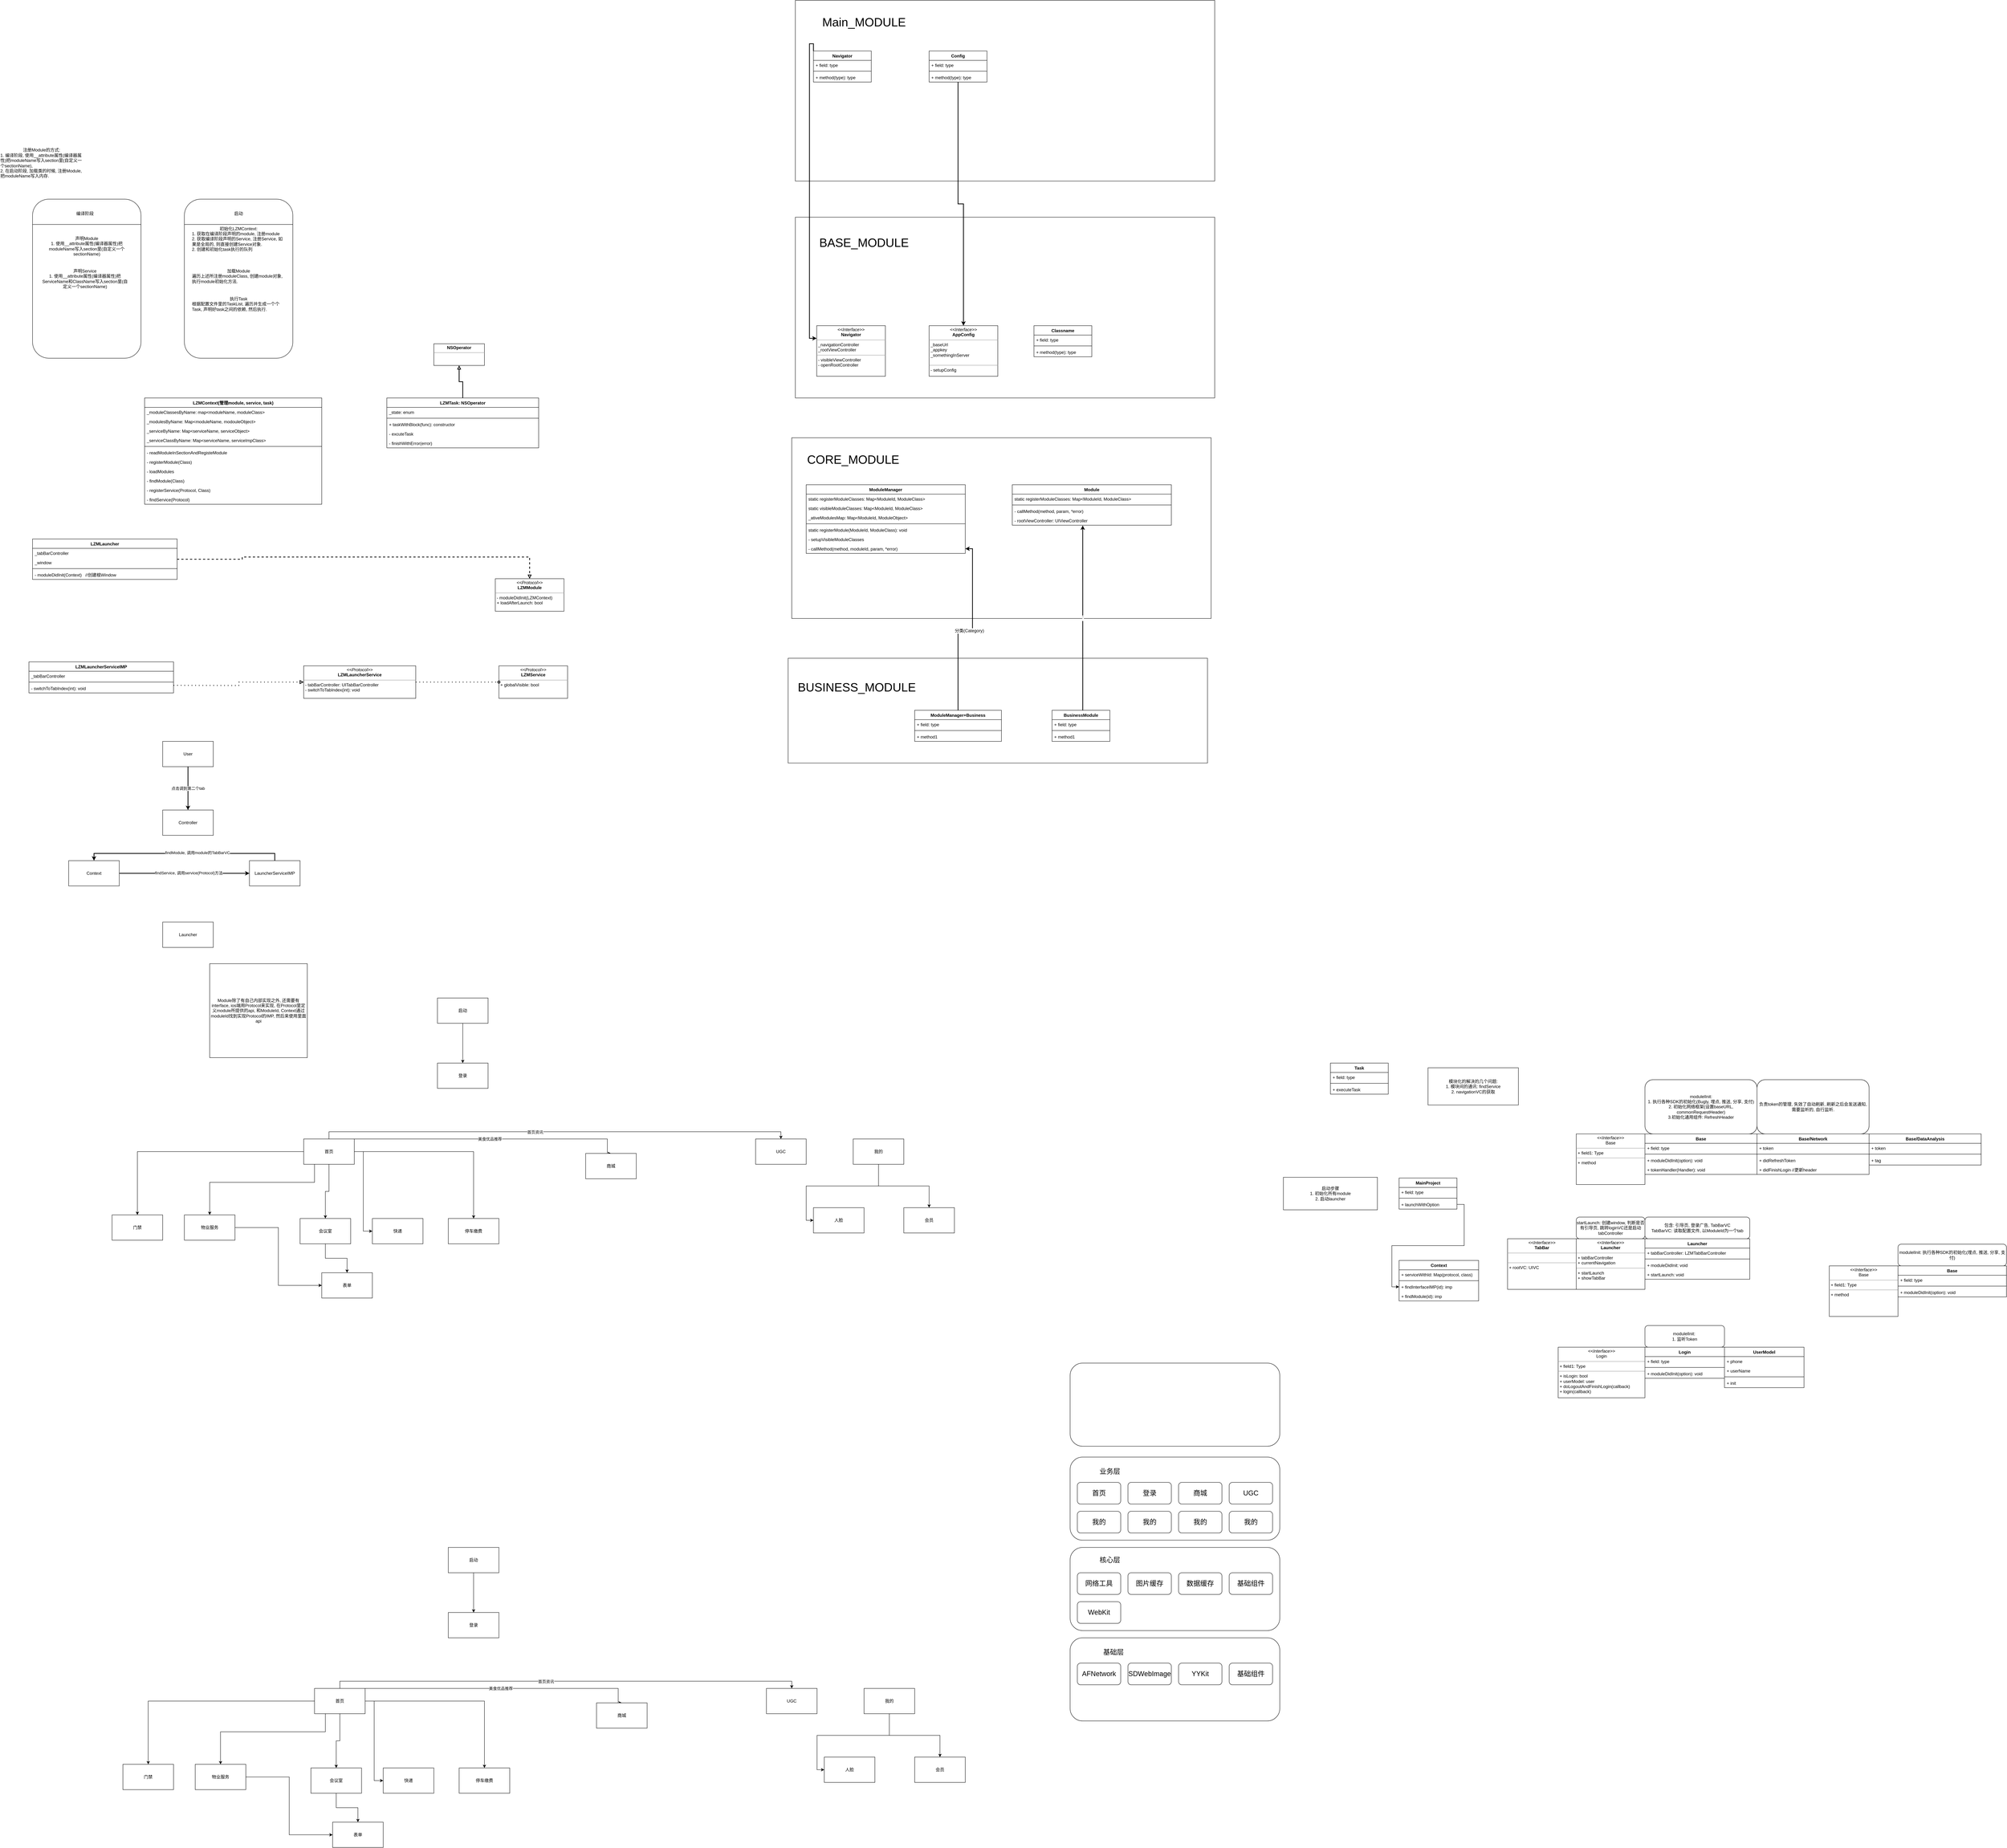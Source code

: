 <mxfile version="14.8.0" type="github">
  <diagram id="U8yK6cQryB4MRYCS27Vf" name="Page-1">
    <mxGraphModel dx="3443" dy="11778" grid="1" gridSize="10" guides="1" tooltips="1" connect="1" arrows="1" fold="1" page="1" pageScale="1" pageWidth="10000" pageHeight="10000" math="0" shadow="0">
      <root>
        <mxCell id="0" />
        <mxCell id="1" parent="0" />
        <mxCell id="Q-jp-RgFeVscWHWHAW9i-81" value="" style="rounded=0;whiteSpace=wrap;html=1;" parent="1" vertex="1">
          <mxGeometry x="2360" y="-50" width="1160" height="500" as="geometry" />
        </mxCell>
        <mxCell id="AdRxEW4dZARf76ZbknjQ-5" value="LZMContext(管理module, service, task)" style="swimlane;fontStyle=1;align=center;verticalAlign=top;childLayout=stackLayout;horizontal=1;startSize=26;horizontalStack=0;resizeParent=1;resizeParentMax=0;resizeLast=0;collapsible=1;marginBottom=0;" parent="1" vertex="1">
          <mxGeometry x="560" y="1050" width="490" height="294" as="geometry" />
        </mxCell>
        <mxCell id="AdRxEW4dZARf76ZbknjQ-6" value="_moduleClassesByName: map&lt;moduleName, moduleClass&gt;" style="text;strokeColor=none;fillColor=none;align=left;verticalAlign=top;spacingLeft=4;spacingRight=4;overflow=hidden;rotatable=0;points=[[0,0.5],[1,0.5]];portConstraint=eastwest;" parent="AdRxEW4dZARf76ZbknjQ-5" vertex="1">
          <mxGeometry y="26" width="490" height="26" as="geometry" />
        </mxCell>
        <mxCell id="AdRxEW4dZARf76ZbknjQ-16" value="_modulesByName: Map&lt;moduleName, modouleObject&gt;" style="text;strokeColor=none;fillColor=none;align=left;verticalAlign=top;spacingLeft=4;spacingRight=4;overflow=hidden;rotatable=0;points=[[0,0.5],[1,0.5]];portConstraint=eastwest;" parent="AdRxEW4dZARf76ZbknjQ-5" vertex="1">
          <mxGeometry y="52" width="490" height="26" as="geometry" />
        </mxCell>
        <mxCell id="Q-jp-RgFeVscWHWHAW9i-17" value="_serviceByName: Map&lt;serviceName, serviceObject&gt;" style="text;strokeColor=none;fillColor=none;align=left;verticalAlign=top;spacingLeft=4;spacingRight=4;overflow=hidden;rotatable=0;points=[[0,0.5],[1,0.5]];portConstraint=eastwest;" parent="AdRxEW4dZARf76ZbknjQ-5" vertex="1">
          <mxGeometry y="78" width="490" height="26" as="geometry" />
        </mxCell>
        <mxCell id="Q-jp-RgFeVscWHWHAW9i-16" value="_serviceClassByName: Map&lt;serviceName, serviceImpClass&gt;" style="text;strokeColor=none;fillColor=none;align=left;verticalAlign=top;spacingLeft=4;spacingRight=4;overflow=hidden;rotatable=0;points=[[0,0.5],[1,0.5]];portConstraint=eastwest;" parent="AdRxEW4dZARf76ZbknjQ-5" vertex="1">
          <mxGeometry y="104" width="490" height="26" as="geometry" />
        </mxCell>
        <mxCell id="AdRxEW4dZARf76ZbknjQ-7" value="" style="line;strokeWidth=1;fillColor=none;align=left;verticalAlign=middle;spacingTop=-1;spacingLeft=3;spacingRight=3;rotatable=0;labelPosition=right;points=[];portConstraint=eastwest;" parent="AdRxEW4dZARf76ZbknjQ-5" vertex="1">
          <mxGeometry y="130" width="490" height="8" as="geometry" />
        </mxCell>
        <mxCell id="AdRxEW4dZARf76ZbknjQ-8" value="- readModuleInSectionAndRegisteModule" style="text;strokeColor=none;fillColor=none;align=left;verticalAlign=top;spacingLeft=4;spacingRight=4;overflow=hidden;rotatable=0;points=[[0,0.5],[1,0.5]];portConstraint=eastwest;" parent="AdRxEW4dZARf76ZbknjQ-5" vertex="1">
          <mxGeometry y="138" width="490" height="26" as="geometry" />
        </mxCell>
        <mxCell id="AdRxEW4dZARf76ZbknjQ-12" value="- registerModule(Class)" style="text;strokeColor=none;fillColor=none;align=left;verticalAlign=top;spacingLeft=4;spacingRight=4;overflow=hidden;rotatable=0;points=[[0,0.5],[1,0.5]];portConstraint=eastwest;" parent="AdRxEW4dZARf76ZbknjQ-5" vertex="1">
          <mxGeometry y="164" width="490" height="26" as="geometry" />
        </mxCell>
        <mxCell id="AdRxEW4dZARf76ZbknjQ-11" value="- loadModules" style="text;strokeColor=none;fillColor=none;align=left;verticalAlign=top;spacingLeft=4;spacingRight=4;overflow=hidden;rotatable=0;points=[[0,0.5],[1,0.5]];portConstraint=eastwest;" parent="AdRxEW4dZARf76ZbknjQ-5" vertex="1">
          <mxGeometry y="190" width="490" height="26" as="geometry" />
        </mxCell>
        <mxCell id="AdRxEW4dZARf76ZbknjQ-14" value="- findModule(Class)" style="text;strokeColor=none;fillColor=none;align=left;verticalAlign=top;spacingLeft=4;spacingRight=4;overflow=hidden;rotatable=0;points=[[0,0.5],[1,0.5]];portConstraint=eastwest;" parent="AdRxEW4dZARf76ZbknjQ-5" vertex="1">
          <mxGeometry y="216" width="490" height="26" as="geometry" />
        </mxCell>
        <mxCell id="Q-jp-RgFeVscWHWHAW9i-14" value="- registerService(Protocol, Class)" style="text;strokeColor=none;fillColor=none;align=left;verticalAlign=top;spacingLeft=4;spacingRight=4;overflow=hidden;rotatable=0;points=[[0,0.5],[1,0.5]];portConstraint=eastwest;movable=1;resizable=1;deletable=1;editable=1;connectable=1;" parent="AdRxEW4dZARf76ZbknjQ-5" vertex="1">
          <mxGeometry y="242" width="490" height="26" as="geometry" />
        </mxCell>
        <mxCell id="AdRxEW4dZARf76ZbknjQ-15" value="- findService(Protocol)" style="text;strokeColor=none;fillColor=none;align=left;verticalAlign=top;spacingLeft=4;spacingRight=4;overflow=hidden;rotatable=0;points=[[0,0.5],[1,0.5]];portConstraint=eastwest;movable=1;resizable=1;deletable=1;editable=1;connectable=1;" parent="AdRxEW4dZARf76ZbknjQ-5" vertex="1">
          <mxGeometry y="268" width="490" height="26" as="geometry" />
        </mxCell>
        <mxCell id="AdRxEW4dZARf76ZbknjQ-17" value="" style="rounded=1;whiteSpace=wrap;html=1;" parent="1" vertex="1">
          <mxGeometry x="670" y="500" width="300" height="440" as="geometry" />
        </mxCell>
        <mxCell id="AdRxEW4dZARf76ZbknjQ-18" value="" style="endArrow=none;html=1;" parent="1" source="AdRxEW4dZARf76ZbknjQ-17" edge="1">
          <mxGeometry width="50" height="50" relative="1" as="geometry">
            <mxPoint x="710" y="550" as="sourcePoint" />
            <mxPoint x="760" y="500" as="targetPoint" />
          </mxGeometry>
        </mxCell>
        <mxCell id="AdRxEW4dZARf76ZbknjQ-22" value="启动" style="text;html=1;strokeColor=none;fillColor=none;align=center;verticalAlign=middle;whiteSpace=wrap;rounded=0;" parent="1" vertex="1">
          <mxGeometry x="715" y="530" width="210" height="20" as="geometry" />
        </mxCell>
        <mxCell id="AdRxEW4dZARf76ZbknjQ-23" value="" style="rounded=1;whiteSpace=wrap;html=1;" parent="1" vertex="1">
          <mxGeometry x="250" y="500" width="300" height="440" as="geometry" />
        </mxCell>
        <mxCell id="AdRxEW4dZARf76ZbknjQ-24" value="" style="endArrow=none;html=1;" parent="1" source="AdRxEW4dZARf76ZbknjQ-23" edge="1">
          <mxGeometry width="50" height="50" relative="1" as="geometry">
            <mxPoint x="290" y="550" as="sourcePoint" />
            <mxPoint x="340" y="500" as="targetPoint" />
          </mxGeometry>
        </mxCell>
        <mxCell id="AdRxEW4dZARf76ZbknjQ-25" value="编译阶段" style="text;html=1;strokeColor=none;fillColor=none;align=center;verticalAlign=middle;whiteSpace=wrap;rounded=0;" parent="1" vertex="1">
          <mxGeometry x="290" y="530" width="210" height="20" as="geometry" />
        </mxCell>
        <mxCell id="Q-jp-RgFeVscWHWHAW9i-1" value="声明Module&lt;br&gt;1.&amp;nbsp;&lt;span style=&quot;text-align: left&quot;&gt;使用__attribute属性(编译器属性)把moduleName写入section里(自定义一个sectionName)&lt;/span&gt;" style="text;html=1;strokeColor=none;fillColor=none;align=center;verticalAlign=middle;whiteSpace=wrap;rounded=0;" parent="1" vertex="1">
          <mxGeometry x="275" y="620" width="250" height="20" as="geometry" />
        </mxCell>
        <mxCell id="Q-jp-RgFeVscWHWHAW9i-2" value="" style="endArrow=none;html=1;" parent="1" edge="1">
          <mxGeometry width="50" height="50" relative="1" as="geometry">
            <mxPoint x="250" y="570" as="sourcePoint" />
            <mxPoint x="550" y="570" as="targetPoint" />
          </mxGeometry>
        </mxCell>
        <mxCell id="Q-jp-RgFeVscWHWHAW9i-3" value="注册Module的方式:&lt;br&gt;&lt;div style=&quot;text-align: left&quot;&gt;&lt;span&gt;1. 编译阶段, 使用__attribute属性(编译器属性)把moduleName写入section里(自定义一个sectionName),&lt;/span&gt;&lt;/div&gt;&lt;div style=&quot;text-align: left&quot;&gt;&lt;span&gt;2. 在启动阶段, 加载类的时候, 注册Module, 把moduleName写入内存.&lt;/span&gt;&lt;/div&gt;" style="text;html=1;strokeColor=none;fillColor=none;align=center;verticalAlign=middle;whiteSpace=wrap;rounded=0;" parent="1" vertex="1">
          <mxGeometry x="160" y="390" width="230" height="20" as="geometry" />
        </mxCell>
        <mxCell id="Q-jp-RgFeVscWHWHAW9i-4" value="" style="endArrow=none;html=1;" parent="1" edge="1">
          <mxGeometry width="50" height="50" relative="1" as="geometry">
            <mxPoint x="670" y="570" as="sourcePoint" />
            <mxPoint x="970" y="570" as="targetPoint" />
          </mxGeometry>
        </mxCell>
        <mxCell id="Q-jp-RgFeVscWHWHAW9i-5" value="初始化LZMContext:&lt;br&gt;&lt;div style=&quot;text-align: left&quot;&gt;&lt;span&gt;1. 获取在编译阶段声明的module, 注册module&lt;/span&gt;&lt;/div&gt;&lt;div style=&quot;text-align: left&quot;&gt;&lt;span&gt;2. 获取编译阶段声明的Service, 注册Service, 如果是全局的, 则直接创建Service对象.&lt;/span&gt;&lt;/div&gt;&lt;div style=&quot;text-align: left&quot;&gt;&lt;span&gt;2. 创建和初始化task执行的队列&lt;/span&gt;&lt;/div&gt;" style="text;html=1;strokeColor=none;fillColor=none;align=center;verticalAlign=middle;whiteSpace=wrap;rounded=0;" parent="1" vertex="1">
          <mxGeometry x="690" y="600" width="260" height="20" as="geometry" />
        </mxCell>
        <mxCell id="Q-jp-RgFeVscWHWHAW9i-9" value="&lt;p style=&quot;margin: 0px ; margin-top: 4px ; text-align: center&quot;&gt;&lt;i&gt;&amp;lt;&amp;lt;Protocol&amp;gt;&amp;gt;&lt;/i&gt;&lt;br&gt;&lt;b&gt;LZMModule&lt;/b&gt;&lt;/p&gt;&lt;hr size=&quot;1&quot;&gt;&lt;p style=&quot;margin: 0px ; margin-left: 4px&quot;&gt;- moduleDidInit(LZMContext)&lt;br&gt;+ loadAfterLaunch: bool&lt;/p&gt;" style="verticalAlign=top;align=left;overflow=fill;fontSize=12;fontFamily=Helvetica;html=1;" parent="1" vertex="1">
          <mxGeometry x="1530" y="1550" width="190" height="90" as="geometry" />
        </mxCell>
        <mxCell id="Q-jp-RgFeVscWHWHAW9i-12" value="加载Module&lt;br&gt;&lt;div style=&quot;text-align: left&quot;&gt;遍历上述所注册moduleClass, 创建module对象, 执行module初始化方法.&lt;/div&gt;&lt;div style=&quot;text-align: left&quot;&gt;&lt;br&gt;&lt;/div&gt;" style="text;html=1;strokeColor=none;fillColor=none;align=center;verticalAlign=middle;whiteSpace=wrap;rounded=0;" parent="1" vertex="1">
          <mxGeometry x="690" y="710" width="260" height="20" as="geometry" />
        </mxCell>
        <mxCell id="Q-jp-RgFeVscWHWHAW9i-13" value="声明Service&lt;br&gt;1.&amp;nbsp;&lt;span style=&quot;text-align: left&quot;&gt;使用__attribute属性(编译器属性)把ServiceName和ClassName写入section里(自定义一个sectionName)&lt;/span&gt;" style="text;html=1;strokeColor=none;fillColor=none;align=center;verticalAlign=middle;whiteSpace=wrap;rounded=0;" parent="1" vertex="1">
          <mxGeometry x="270" y="710" width="250" height="20" as="geometry" />
        </mxCell>
        <mxCell id="Q-jp-RgFeVscWHWHAW9i-15" value="&lt;p style=&quot;margin: 0px ; margin-top: 4px ; text-align: center&quot;&gt;&lt;i&gt;&amp;lt;&amp;lt;Protocol&amp;gt;&amp;gt;&lt;/i&gt;&lt;br&gt;&lt;b&gt;LZMService&lt;/b&gt;&lt;/p&gt;&lt;hr size=&quot;1&quot;&gt;&lt;p style=&quot;margin: 0px ; margin-left: 4px&quot;&gt;+ globalVisible: bool&lt;/p&gt;" style="verticalAlign=top;align=left;overflow=fill;fontSize=12;fontFamily=Helvetica;html=1;" parent="1" vertex="1">
          <mxGeometry x="1540" y="1791" width="190" height="90" as="geometry" />
        </mxCell>
        <mxCell id="Q-jp-RgFeVscWHWHAW9i-18" value="执行Task&lt;br&gt;&lt;div style=&quot;text-align: left&quot;&gt;根据配置文件里的TaskList, 遍历并生成一个个Task, 声明好task之间的依赖, 然后执行.&lt;/div&gt;" style="text;html=1;strokeColor=none;fillColor=none;align=center;verticalAlign=middle;whiteSpace=wrap;rounded=0;" parent="1" vertex="1">
          <mxGeometry x="690" y="780" width="260" height="20" as="geometry" />
        </mxCell>
        <mxCell id="Q-jp-RgFeVscWHWHAW9i-36" style="edgeStyle=orthogonalEdgeStyle;rounded=0;orthogonalLoop=1;jettySize=auto;html=1;dashed=1;strokeWidth=2;entryX=0.5;entryY=0;entryDx=0;entryDy=0;endArrow=block;endFill=0;exitX=0.999;exitY=0.158;exitDx=0;exitDy=0;exitPerimeter=0;" parent="1" source="Q-jp-RgFeVscWHWHAW9i-27" target="Q-jp-RgFeVscWHWHAW9i-9" edge="1">
          <mxGeometry relative="1" as="geometry">
            <mxPoint x="1600" y="1650" as="targetPoint" />
            <Array as="points">
              <mxPoint x="830" y="1496" />
              <mxPoint x="830" y="1490" />
              <mxPoint x="1625" y="1490" />
            </Array>
          </mxGeometry>
        </mxCell>
        <mxCell id="Q-jp-RgFeVscWHWHAW9i-23" value="LZMLauncher" style="swimlane;fontStyle=1;align=center;verticalAlign=top;childLayout=stackLayout;horizontal=1;startSize=26;horizontalStack=0;resizeParent=1;resizeParentMax=0;resizeLast=0;collapsible=1;marginBottom=0;" parent="1" vertex="1">
          <mxGeometry x="250" y="1440" width="400" height="112" as="geometry" />
        </mxCell>
        <mxCell id="Q-jp-RgFeVscWHWHAW9i-24" value="_tabBarController" style="text;strokeColor=none;fillColor=none;align=left;verticalAlign=top;spacingLeft=4;spacingRight=4;overflow=hidden;rotatable=0;points=[[0,0.5],[1,0.5]];portConstraint=eastwest;" parent="Q-jp-RgFeVscWHWHAW9i-23" vertex="1">
          <mxGeometry y="26" width="400" height="26" as="geometry" />
        </mxCell>
        <mxCell id="Q-jp-RgFeVscWHWHAW9i-27" value="_window" style="text;strokeColor=none;fillColor=none;align=left;verticalAlign=top;spacingLeft=4;spacingRight=4;overflow=hidden;rotatable=0;points=[[0,0.5],[1,0.5]];portConstraint=eastwest;" parent="Q-jp-RgFeVscWHWHAW9i-23" vertex="1">
          <mxGeometry y="52" width="400" height="26" as="geometry" />
        </mxCell>
        <mxCell id="Q-jp-RgFeVscWHWHAW9i-25" value="" style="line;strokeWidth=1;fillColor=none;align=left;verticalAlign=middle;spacingTop=-1;spacingLeft=3;spacingRight=3;rotatable=0;labelPosition=right;points=[];portConstraint=eastwest;" parent="Q-jp-RgFeVscWHWHAW9i-23" vertex="1">
          <mxGeometry y="78" width="400" height="8" as="geometry" />
        </mxCell>
        <mxCell id="Q-jp-RgFeVscWHWHAW9i-26" value="- moduleDidInit(Context)   //创建根Window" style="text;strokeColor=none;fillColor=none;align=left;verticalAlign=top;spacingLeft=4;spacingRight=4;overflow=hidden;rotatable=0;points=[[0,0.5],[1,0.5]];portConstraint=eastwest;" parent="Q-jp-RgFeVscWHWHAW9i-23" vertex="1">
          <mxGeometry y="86" width="400" height="26" as="geometry" />
        </mxCell>
        <mxCell id="Q-jp-RgFeVscWHWHAW9i-46" style="edgeStyle=orthogonalEdgeStyle;rounded=0;orthogonalLoop=1;jettySize=auto;html=1;entryX=0.5;entryY=1;entryDx=0;entryDy=0;startArrow=none;startFill=0;strokeWidth=2;endArrow=block;endFill=0;" parent="1" source="Q-jp-RgFeVscWHWHAW9i-29" target="Q-jp-RgFeVscWHWHAW9i-45" edge="1">
          <mxGeometry relative="1" as="geometry" />
        </mxCell>
        <mxCell id="Q-jp-RgFeVscWHWHAW9i-29" value="LZMTask: NSOperator" style="swimlane;fontStyle=1;align=center;verticalAlign=top;childLayout=stackLayout;horizontal=1;startSize=26;horizontalStack=0;resizeParent=1;resizeParentMax=0;resizeLast=0;collapsible=1;marginBottom=0;" parent="1" vertex="1">
          <mxGeometry x="1230" y="1050" width="420" height="138" as="geometry" />
        </mxCell>
        <mxCell id="Q-jp-RgFeVscWHWHAW9i-33" value="_state: enum" style="text;strokeColor=none;fillColor=none;align=left;verticalAlign=top;spacingLeft=4;spacingRight=4;overflow=hidden;rotatable=0;points=[[0,0.5],[1,0.5]];portConstraint=eastwest;" parent="Q-jp-RgFeVscWHWHAW9i-29" vertex="1">
          <mxGeometry y="26" width="420" height="26" as="geometry" />
        </mxCell>
        <mxCell id="Q-jp-RgFeVscWHWHAW9i-31" value="" style="line;strokeWidth=1;fillColor=none;align=left;verticalAlign=middle;spacingTop=-1;spacingLeft=3;spacingRight=3;rotatable=0;labelPosition=right;points=[];portConstraint=eastwest;" parent="Q-jp-RgFeVscWHWHAW9i-29" vertex="1">
          <mxGeometry y="52" width="420" height="8" as="geometry" />
        </mxCell>
        <mxCell id="Q-jp-RgFeVscWHWHAW9i-32" value="+ taskWithBlock(func): constructor" style="text;strokeColor=none;fillColor=none;align=left;verticalAlign=top;spacingLeft=4;spacingRight=4;overflow=hidden;rotatable=0;points=[[0,0.5],[1,0.5]];portConstraint=eastwest;" parent="Q-jp-RgFeVscWHWHAW9i-29" vertex="1">
          <mxGeometry y="60" width="420" height="26" as="geometry" />
        </mxCell>
        <mxCell id="Q-jp-RgFeVscWHWHAW9i-34" value="- excuteTask" style="text;strokeColor=none;fillColor=none;align=left;verticalAlign=top;spacingLeft=4;spacingRight=4;overflow=hidden;rotatable=0;points=[[0,0.5],[1,0.5]];portConstraint=eastwest;" parent="Q-jp-RgFeVscWHWHAW9i-29" vertex="1">
          <mxGeometry y="86" width="420" height="26" as="geometry" />
        </mxCell>
        <mxCell id="Q-jp-RgFeVscWHWHAW9i-35" value="- finishWithError(error)" style="text;strokeColor=none;fillColor=none;align=left;verticalAlign=top;spacingLeft=4;spacingRight=4;overflow=hidden;rotatable=0;points=[[0,0.5],[1,0.5]];portConstraint=eastwest;" parent="Q-jp-RgFeVscWHWHAW9i-29" vertex="1">
          <mxGeometry y="112" width="420" height="26" as="geometry" />
        </mxCell>
        <mxCell id="Q-jp-RgFeVscWHWHAW9i-37" value="LZMLauncherServiceIMP" style="swimlane;fontStyle=1;align=center;verticalAlign=top;childLayout=stackLayout;horizontal=1;startSize=26;horizontalStack=0;resizeParent=1;resizeParentMax=0;resizeLast=0;collapsible=1;marginBottom=0;" parent="1" vertex="1">
          <mxGeometry x="240" y="1780" width="400" height="86" as="geometry" />
        </mxCell>
        <mxCell id="Q-jp-RgFeVscWHWHAW9i-38" value="_tabBarController" style="text;strokeColor=none;fillColor=none;align=left;verticalAlign=top;spacingLeft=4;spacingRight=4;overflow=hidden;rotatable=0;points=[[0,0.5],[1,0.5]];portConstraint=eastwest;" parent="Q-jp-RgFeVscWHWHAW9i-37" vertex="1">
          <mxGeometry y="26" width="400" height="26" as="geometry" />
        </mxCell>
        <mxCell id="Q-jp-RgFeVscWHWHAW9i-40" value="" style="line;strokeWidth=1;fillColor=none;align=left;verticalAlign=middle;spacingTop=-1;spacingLeft=3;spacingRight=3;rotatable=0;labelPosition=right;points=[];portConstraint=eastwest;" parent="Q-jp-RgFeVscWHWHAW9i-37" vertex="1">
          <mxGeometry y="52" width="400" height="8" as="geometry" />
        </mxCell>
        <mxCell id="Q-jp-RgFeVscWHWHAW9i-41" value="- switchToTabIndex(int): void" style="text;strokeColor=none;fillColor=none;align=left;verticalAlign=top;spacingLeft=4;spacingRight=4;overflow=hidden;rotatable=0;points=[[0,0.5],[1,0.5]];portConstraint=eastwest;" parent="Q-jp-RgFeVscWHWHAW9i-37" vertex="1">
          <mxGeometry y="60" width="400" height="26" as="geometry" />
        </mxCell>
        <mxCell id="Q-jp-RgFeVscWHWHAW9i-44" style="edgeStyle=orthogonalEdgeStyle;rounded=0;orthogonalLoop=1;jettySize=auto;html=1;entryX=0;entryY=0.5;entryDx=0;entryDy=0;dashed=1;strokeWidth=2;startArrow=none;startFill=0;dashPattern=1 4;endArrow=oval;endFill=0;" parent="1" source="Q-jp-RgFeVscWHWHAW9i-42" target="Q-jp-RgFeVscWHWHAW9i-15" edge="1">
          <mxGeometry relative="1" as="geometry" />
        </mxCell>
        <mxCell id="Q-jp-RgFeVscWHWHAW9i-42" value="&lt;p style=&quot;margin: 0px ; margin-top: 4px ; text-align: center&quot;&gt;&lt;i&gt;&amp;lt;&amp;lt;Protocol&amp;gt;&amp;gt;&lt;/i&gt;&lt;br&gt;&lt;b&gt;LZMLauncherService&lt;/b&gt;&lt;/p&gt;&lt;hr size=&quot;1&quot;&gt;&lt;p style=&quot;margin: 0px ; margin-left: 4px&quot;&gt;- tabBarController: UITabBarController&lt;/p&gt;&lt;p style=&quot;margin: 0px ; margin-left: 4px&quot;&gt;- switchToTabIndex(int): void&lt;/p&gt;" style="verticalAlign=top;align=left;overflow=fill;fontSize=12;fontFamily=Helvetica;html=1;" parent="1" vertex="1">
          <mxGeometry x="1000" y="1791" width="310" height="90" as="geometry" />
        </mxCell>
        <mxCell id="Q-jp-RgFeVscWHWHAW9i-45" value="&lt;p style=&quot;margin: 0px ; margin-top: 4px ; text-align: center&quot;&gt;&lt;b&gt;NSOperator&lt;/b&gt;&lt;/p&gt;&lt;hr size=&quot;1&quot;&gt;&lt;div style=&quot;height: 2px&quot;&gt;&lt;/div&gt;" style="verticalAlign=top;align=left;overflow=fill;fontSize=12;fontFamily=Helvetica;html=1;" parent="1" vertex="1">
          <mxGeometry x="1360" y="900" width="140" height="60" as="geometry" />
        </mxCell>
        <mxCell id="Q-jp-RgFeVscWHWHAW9i-47" style="edgeStyle=orthogonalEdgeStyle;rounded=0;orthogonalLoop=1;jettySize=auto;html=1;exitX=1;exitY=0.5;exitDx=0;exitDy=0;entryX=0;entryY=0.5;entryDx=0;entryDy=0;dashed=1;dashPattern=1 4;startArrow=none;startFill=0;endArrow=block;endFill=0;strokeWidth=2;" parent="1" target="Q-jp-RgFeVscWHWHAW9i-42" edge="1">
          <mxGeometry relative="1" as="geometry">
            <mxPoint x="640" y="1845" as="sourcePoint" />
          </mxGeometry>
        </mxCell>
        <mxCell id="Q-jp-RgFeVscWHWHAW9i-63" style="edgeStyle=orthogonalEdgeStyle;rounded=0;orthogonalLoop=1;jettySize=auto;html=1;entryX=0;entryY=0.5;entryDx=0;entryDy=0;startArrow=none;startFill=0;endArrow=classic;endFill=1;strokeWidth=2;" parent="1" source="Q-jp-RgFeVscWHWHAW9i-48" target="Q-jp-RgFeVscWHWHAW9i-58" edge="1">
          <mxGeometry relative="1" as="geometry" />
        </mxCell>
        <mxCell id="Q-jp-RgFeVscWHWHAW9i-64" value="Text" style="edgeLabel;html=1;align=center;verticalAlign=middle;resizable=0;points=[];" parent="Q-jp-RgFeVscWHWHAW9i-63" vertex="1" connectable="0">
          <mxGeometry x="-0.189" y="-1" relative="1" as="geometry">
            <mxPoint as="offset" />
          </mxGeometry>
        </mxCell>
        <mxCell id="Q-jp-RgFeVscWHWHAW9i-65" value="findService, 调用service(Protocol)方法" style="edgeLabel;html=1;align=center;verticalAlign=middle;resizable=0;points=[];" parent="Q-jp-RgFeVscWHWHAW9i-63" vertex="1" connectable="0">
          <mxGeometry x="0.066" y="1" relative="1" as="geometry">
            <mxPoint as="offset" />
          </mxGeometry>
        </mxCell>
        <mxCell id="Q-jp-RgFeVscWHWHAW9i-48" value="" style="rounded=0;whiteSpace=wrap;html=1;" parent="1" vertex="1">
          <mxGeometry x="350" y="2330" width="140" height="70" as="geometry" />
        </mxCell>
        <mxCell id="Q-jp-RgFeVscWHWHAW9i-50" value="Context" style="text;html=1;strokeColor=none;fillColor=none;align=center;verticalAlign=middle;whiteSpace=wrap;rounded=0;" parent="1" vertex="1">
          <mxGeometry x="370" y="2355" width="100" height="20" as="geometry" />
        </mxCell>
        <mxCell id="Q-jp-RgFeVscWHWHAW9i-54" value="" style="rounded=0;whiteSpace=wrap;html=1;" parent="1" vertex="1">
          <mxGeometry x="610" y="2190" width="140" height="70" as="geometry" />
        </mxCell>
        <mxCell id="Q-jp-RgFeVscWHWHAW9i-55" value="Controller" style="text;html=1;strokeColor=none;fillColor=none;align=center;verticalAlign=middle;whiteSpace=wrap;rounded=0;" parent="1" vertex="1">
          <mxGeometry x="630" y="2215" width="100" height="20" as="geometry" />
        </mxCell>
        <mxCell id="Q-jp-RgFeVscWHWHAW9i-56" value="" style="rounded=0;whiteSpace=wrap;html=1;" parent="1" vertex="1">
          <mxGeometry x="610" y="2500" width="140" height="70" as="geometry" />
        </mxCell>
        <mxCell id="Q-jp-RgFeVscWHWHAW9i-57" value="Launcher" style="text;html=1;strokeColor=none;fillColor=none;align=center;verticalAlign=middle;whiteSpace=wrap;rounded=0;" parent="1" vertex="1">
          <mxGeometry x="630" y="2525" width="100" height="20" as="geometry" />
        </mxCell>
        <mxCell id="Q-jp-RgFeVscWHWHAW9i-69" style="edgeStyle=orthogonalEdgeStyle;rounded=0;orthogonalLoop=1;jettySize=auto;html=1;entryX=0.5;entryY=0;entryDx=0;entryDy=0;startArrow=none;startFill=0;endArrow=classic;endFill=1;strokeWidth=2;" parent="1" source="Q-jp-RgFeVscWHWHAW9i-58" target="Q-jp-RgFeVscWHWHAW9i-48" edge="1">
          <mxGeometry relative="1" as="geometry">
            <Array as="points">
              <mxPoint x="920" y="2310" />
              <mxPoint x="420" y="2310" />
            </Array>
          </mxGeometry>
        </mxCell>
        <mxCell id="Q-jp-RgFeVscWHWHAW9i-70" value="findModule, 调用module的TabBarVC" style="edgeLabel;html=1;align=center;verticalAlign=middle;resizable=0;points=[];" parent="Q-jp-RgFeVscWHWHAW9i-69" vertex="1" connectable="0">
          <mxGeometry x="-0.131" y="-2" relative="1" as="geometry">
            <mxPoint as="offset" />
          </mxGeometry>
        </mxCell>
        <mxCell id="Q-jp-RgFeVscWHWHAW9i-58" value="" style="rounded=0;whiteSpace=wrap;html=1;" parent="1" vertex="1">
          <mxGeometry x="850" y="2330" width="140" height="70" as="geometry" />
        </mxCell>
        <mxCell id="Q-jp-RgFeVscWHWHAW9i-59" value="LauncherServiceIMP" style="text;html=1;strokeColor=none;fillColor=none;align=center;verticalAlign=middle;whiteSpace=wrap;rounded=0;" parent="1" vertex="1">
          <mxGeometry x="870" y="2355" width="100" height="20" as="geometry" />
        </mxCell>
        <mxCell id="Q-jp-RgFeVscWHWHAW9i-62" value="点击调到第二个tab" style="edgeStyle=orthogonalEdgeStyle;rounded=0;orthogonalLoop=1;jettySize=auto;html=1;entryX=0.5;entryY=0;entryDx=0;entryDy=0;startArrow=none;startFill=0;endArrow=classic;endFill=1;strokeWidth=2;" parent="1" source="Q-jp-RgFeVscWHWHAW9i-60" target="Q-jp-RgFeVscWHWHAW9i-54" edge="1">
          <mxGeometry relative="1" as="geometry" />
        </mxCell>
        <mxCell id="Q-jp-RgFeVscWHWHAW9i-60" value="" style="rounded=0;whiteSpace=wrap;html=1;" parent="1" vertex="1">
          <mxGeometry x="610" y="2000" width="140" height="70" as="geometry" />
        </mxCell>
        <mxCell id="Q-jp-RgFeVscWHWHAW9i-61" value="User" style="text;html=1;strokeColor=none;fillColor=none;align=center;verticalAlign=middle;whiteSpace=wrap;rounded=0;" parent="1" vertex="1">
          <mxGeometry x="630" y="2025" width="100" height="20" as="geometry" />
        </mxCell>
        <mxCell id="Q-jp-RgFeVscWHWHAW9i-72" value="" style="rounded=0;whiteSpace=wrap;html=1;" parent="1" vertex="1">
          <mxGeometry x="2360" y="550" width="1160" height="500" as="geometry" />
        </mxCell>
        <mxCell id="Q-jp-RgFeVscWHWHAW9i-73" value="Classname" style="swimlane;fontStyle=1;align=center;verticalAlign=top;childLayout=stackLayout;horizontal=1;startSize=26;horizontalStack=0;resizeParent=1;resizeParentMax=0;resizeLast=0;collapsible=1;marginBottom=0;" parent="1" vertex="1">
          <mxGeometry x="3020" y="850" width="160" height="86" as="geometry" />
        </mxCell>
        <mxCell id="Q-jp-RgFeVscWHWHAW9i-74" value="+ field: type" style="text;strokeColor=none;fillColor=none;align=left;verticalAlign=top;spacingLeft=4;spacingRight=4;overflow=hidden;rotatable=0;points=[[0,0.5],[1,0.5]];portConstraint=eastwest;" parent="Q-jp-RgFeVscWHWHAW9i-73" vertex="1">
          <mxGeometry y="26" width="160" height="26" as="geometry" />
        </mxCell>
        <mxCell id="Q-jp-RgFeVscWHWHAW9i-75" value="" style="line;strokeWidth=1;fillColor=none;align=left;verticalAlign=middle;spacingTop=-1;spacingLeft=3;spacingRight=3;rotatable=0;labelPosition=right;points=[];portConstraint=eastwest;" parent="Q-jp-RgFeVscWHWHAW9i-73" vertex="1">
          <mxGeometry y="52" width="160" height="8" as="geometry" />
        </mxCell>
        <mxCell id="Q-jp-RgFeVscWHWHAW9i-76" value="+ method(type): type" style="text;strokeColor=none;fillColor=none;align=left;verticalAlign=top;spacingLeft=4;spacingRight=4;overflow=hidden;rotatable=0;points=[[0,0.5],[1,0.5]];portConstraint=eastwest;" parent="Q-jp-RgFeVscWHWHAW9i-73" vertex="1">
          <mxGeometry y="60" width="160" height="26" as="geometry" />
        </mxCell>
        <mxCell id="Q-jp-RgFeVscWHWHAW9i-78" value="BASE_MODULE" style="text;html=1;strokeColor=none;fillColor=none;align=center;verticalAlign=middle;whiteSpace=wrap;rounded=0;fontSize=33;" parent="1" vertex="1">
          <mxGeometry x="2490" y="610" width="120" height="20" as="geometry" />
        </mxCell>
        <mxCell id="Q-jp-RgFeVscWHWHAW9i-80" value="&lt;p style=&quot;margin: 0px ; margin-top: 4px ; text-align: center&quot;&gt;&lt;i&gt;&amp;lt;&amp;lt;Interface&amp;gt;&amp;gt;&lt;/i&gt;&lt;br&gt;&lt;b&gt;Navigator&lt;/b&gt;&lt;/p&gt;&lt;hr size=&quot;1&quot;&gt;&lt;p style=&quot;margin: 0px ; margin-left: 4px&quot;&gt;_navigationController&lt;/p&gt;&lt;p style=&quot;margin: 0px ; margin-left: 4px&quot;&gt;_rootViewController&lt;/p&gt;&lt;hr size=&quot;1&quot;&gt;&lt;p style=&quot;margin: 0px ; margin-left: 4px&quot;&gt;- visibleViewController&lt;br&gt;- openRootController&lt;/p&gt;" style="verticalAlign=top;align=left;overflow=fill;fontSize=12;fontFamily=Helvetica;html=1;" parent="1" vertex="1">
          <mxGeometry x="2419" y="850" width="190" height="140" as="geometry" />
        </mxCell>
        <mxCell id="Q-jp-RgFeVscWHWHAW9i-91" style="edgeStyle=orthogonalEdgeStyle;rounded=0;orthogonalLoop=1;jettySize=auto;html=1;exitX=0;exitY=0;exitDx=0;exitDy=0;entryX=0;entryY=0.25;entryDx=0;entryDy=0;fontSize=12;startArrow=none;startFill=0;endArrow=classic;endFill=1;strokeWidth=2;" parent="1" source="Q-jp-RgFeVscWHWHAW9i-82" target="Q-jp-RgFeVscWHWHAW9i-80" edge="1">
          <mxGeometry relative="1" as="geometry">
            <Array as="points">
              <mxPoint x="2410" y="70" />
              <mxPoint x="2399" y="70" />
              <mxPoint x="2399" y="885" />
            </Array>
          </mxGeometry>
        </mxCell>
        <mxCell id="Q-jp-RgFeVscWHWHAW9i-82" value="Navigator" style="swimlane;fontStyle=1;align=center;verticalAlign=top;childLayout=stackLayout;horizontal=1;startSize=26;horizontalStack=0;resizeParent=1;resizeParentMax=0;resizeLast=0;collapsible=1;marginBottom=0;" parent="1" vertex="1">
          <mxGeometry x="2410" y="90" width="160" height="86" as="geometry" />
        </mxCell>
        <mxCell id="Q-jp-RgFeVscWHWHAW9i-83" value="+ field: type" style="text;strokeColor=none;fillColor=none;align=left;verticalAlign=top;spacingLeft=4;spacingRight=4;overflow=hidden;rotatable=0;points=[[0,0.5],[1,0.5]];portConstraint=eastwest;" parent="Q-jp-RgFeVscWHWHAW9i-82" vertex="1">
          <mxGeometry y="26" width="160" height="26" as="geometry" />
        </mxCell>
        <mxCell id="Q-jp-RgFeVscWHWHAW9i-84" value="" style="line;strokeWidth=1;fillColor=none;align=left;verticalAlign=middle;spacingTop=-1;spacingLeft=3;spacingRight=3;rotatable=0;labelPosition=right;points=[];portConstraint=eastwest;" parent="Q-jp-RgFeVscWHWHAW9i-82" vertex="1">
          <mxGeometry y="52" width="160" height="8" as="geometry" />
        </mxCell>
        <mxCell id="Q-jp-RgFeVscWHWHAW9i-85" value="+ method(type): type" style="text;strokeColor=none;fillColor=none;align=left;verticalAlign=top;spacingLeft=4;spacingRight=4;overflow=hidden;rotatable=0;points=[[0,0.5],[1,0.5]];portConstraint=eastwest;" parent="Q-jp-RgFeVscWHWHAW9i-82" vertex="1">
          <mxGeometry y="60" width="160" height="26" as="geometry" />
        </mxCell>
        <mxCell id="Q-jp-RgFeVscWHWHAW9i-86" value="Main_MODULE" style="text;html=1;strokeColor=none;fillColor=none;align=center;verticalAlign=middle;whiteSpace=wrap;rounded=0;fontSize=33;" parent="1" vertex="1">
          <mxGeometry x="2490" width="120" height="20" as="geometry" />
        </mxCell>
        <mxCell id="Q-jp-RgFeVscWHWHAW9i-92" value="&lt;p style=&quot;margin: 0px ; margin-top: 4px ; text-align: center&quot;&gt;&lt;i&gt;&amp;lt;&amp;lt;Interface&amp;gt;&amp;gt;&lt;/i&gt;&lt;br&gt;&lt;b&gt;AppConfig&lt;/b&gt;&lt;/p&gt;&lt;hr size=&quot;1&quot;&gt;&lt;p style=&quot;margin: 0px ; margin-left: 4px&quot;&gt;_baseUrl&lt;/p&gt;&lt;p style=&quot;margin: 0px ; margin-left: 4px&quot;&gt;_appkey&lt;/p&gt;&lt;p style=&quot;margin: 0px ; margin-left: 4px&quot;&gt;_somethingInServer&lt;/p&gt;&lt;p style=&quot;margin: 0px ; margin-left: 4px&quot;&gt;&lt;br&gt;&lt;/p&gt;&lt;hr size=&quot;1&quot;&gt;&lt;p style=&quot;margin: 0px ; margin-left: 4px&quot;&gt;- setupConfig&lt;/p&gt;" style="verticalAlign=top;align=left;overflow=fill;fontSize=12;fontFamily=Helvetica;html=1;" parent="1" vertex="1">
          <mxGeometry x="2730" y="850" width="190" height="140" as="geometry" />
        </mxCell>
        <mxCell id="Q-jp-RgFeVscWHWHAW9i-97" style="edgeStyle=orthogonalEdgeStyle;rounded=0;orthogonalLoop=1;jettySize=auto;html=1;fontSize=12;startArrow=none;startFill=0;endArrow=classic;endFill=1;strokeWidth=2;" parent="1" source="Q-jp-RgFeVscWHWHAW9i-93" target="Q-jp-RgFeVscWHWHAW9i-92" edge="1">
          <mxGeometry relative="1" as="geometry" />
        </mxCell>
        <mxCell id="Q-jp-RgFeVscWHWHAW9i-93" value="Config" style="swimlane;fontStyle=1;align=center;verticalAlign=top;childLayout=stackLayout;horizontal=1;startSize=26;horizontalStack=0;resizeParent=1;resizeParentMax=0;resizeLast=0;collapsible=1;marginBottom=0;" parent="1" vertex="1">
          <mxGeometry x="2730" y="90" width="160" height="86" as="geometry" />
        </mxCell>
        <mxCell id="Q-jp-RgFeVscWHWHAW9i-94" value="+ field: type" style="text;strokeColor=none;fillColor=none;align=left;verticalAlign=top;spacingLeft=4;spacingRight=4;overflow=hidden;rotatable=0;points=[[0,0.5],[1,0.5]];portConstraint=eastwest;" parent="Q-jp-RgFeVscWHWHAW9i-93" vertex="1">
          <mxGeometry y="26" width="160" height="26" as="geometry" />
        </mxCell>
        <mxCell id="Q-jp-RgFeVscWHWHAW9i-95" value="" style="line;strokeWidth=1;fillColor=none;align=left;verticalAlign=middle;spacingTop=-1;spacingLeft=3;spacingRight=3;rotatable=0;labelPosition=right;points=[];portConstraint=eastwest;" parent="Q-jp-RgFeVscWHWHAW9i-93" vertex="1">
          <mxGeometry y="52" width="160" height="8" as="geometry" />
        </mxCell>
        <mxCell id="Q-jp-RgFeVscWHWHAW9i-96" value="+ method(type): type" style="text;strokeColor=none;fillColor=none;align=left;verticalAlign=top;spacingLeft=4;spacingRight=4;overflow=hidden;rotatable=0;points=[[0,0.5],[1,0.5]];portConstraint=eastwest;" parent="Q-jp-RgFeVscWHWHAW9i-93" vertex="1">
          <mxGeometry y="60" width="160" height="26" as="geometry" />
        </mxCell>
        <mxCell id="Q-jp-RgFeVscWHWHAW9i-98" value="" style="rounded=0;whiteSpace=wrap;html=1;" parent="1" vertex="1">
          <mxGeometry x="2350" y="1160" width="1160" height="500" as="geometry" />
        </mxCell>
        <mxCell id="Q-jp-RgFeVscWHWHAW9i-99" value="CORE_MODULE" style="text;html=1;strokeColor=none;fillColor=none;align=center;verticalAlign=middle;whiteSpace=wrap;rounded=0;fontSize=33;" parent="1" vertex="1">
          <mxGeometry x="2460" y="1210" width="120" height="20" as="geometry" />
        </mxCell>
        <mxCell id="Q-jp-RgFeVscWHWHAW9i-100" value="ModuleManager" style="swimlane;fontStyle=1;align=center;verticalAlign=top;childLayout=stackLayout;horizontal=1;startSize=26;horizontalStack=0;resizeParent=1;resizeParentMax=0;resizeLast=0;collapsible=1;marginBottom=0;" parent="1" vertex="1">
          <mxGeometry x="2390" y="1290" width="440" height="190" as="geometry" />
        </mxCell>
        <mxCell id="Q-jp-RgFeVscWHWHAW9i-101" value="static registerModuleClasses: Map&lt;ModuleId, ModuleClass&gt;" style="text;strokeColor=none;fillColor=none;align=left;verticalAlign=top;spacingLeft=4;spacingRight=4;overflow=hidden;rotatable=0;points=[[0,0.5],[1,0.5]];portConstraint=eastwest;" parent="Q-jp-RgFeVscWHWHAW9i-100" vertex="1">
          <mxGeometry y="26" width="440" height="26" as="geometry" />
        </mxCell>
        <mxCell id="Q-jp-RgFeVscWHWHAW9i-104" value="static visibleModuleClasses: Map&lt;ModuleId, ModuleClass&gt;" style="text;strokeColor=none;fillColor=none;align=left;verticalAlign=top;spacingLeft=4;spacingRight=4;overflow=hidden;rotatable=0;points=[[0,0.5],[1,0.5]];portConstraint=eastwest;" parent="Q-jp-RgFeVscWHWHAW9i-100" vertex="1">
          <mxGeometry y="52" width="440" height="26" as="geometry" />
        </mxCell>
        <mxCell id="Q-jp-RgFeVscWHWHAW9i-105" value="_ativeModulesMap: Map&lt;ModuleId, ModuleObject&gt;" style="text;strokeColor=none;fillColor=none;align=left;verticalAlign=top;spacingLeft=4;spacingRight=4;overflow=hidden;rotatable=0;points=[[0,0.5],[1,0.5]];portConstraint=eastwest;" parent="Q-jp-RgFeVscWHWHAW9i-100" vertex="1">
          <mxGeometry y="78" width="440" height="26" as="geometry" />
        </mxCell>
        <mxCell id="Q-jp-RgFeVscWHWHAW9i-102" value="" style="line;strokeWidth=1;fillColor=none;align=left;verticalAlign=middle;spacingTop=-1;spacingLeft=3;spacingRight=3;rotatable=0;labelPosition=right;points=[];portConstraint=eastwest;" parent="Q-jp-RgFeVscWHWHAW9i-100" vertex="1">
          <mxGeometry y="104" width="440" height="8" as="geometry" />
        </mxCell>
        <mxCell id="Q-jp-RgFeVscWHWHAW9i-103" value="static registerModule(ModuleId, ModuleClass): void" style="text;strokeColor=none;fillColor=none;align=left;verticalAlign=top;spacingLeft=4;spacingRight=4;overflow=hidden;rotatable=0;points=[[0,0.5],[1,0.5]];portConstraint=eastwest;" parent="Q-jp-RgFeVscWHWHAW9i-100" vertex="1">
          <mxGeometry y="112" width="440" height="26" as="geometry" />
        </mxCell>
        <mxCell id="Q-jp-RgFeVscWHWHAW9i-116" value="- setupVisibleModuleClasses" style="text;strokeColor=none;fillColor=none;align=left;verticalAlign=top;spacingLeft=4;spacingRight=4;overflow=hidden;rotatable=0;points=[[0,0.5],[1,0.5]];portConstraint=eastwest;" parent="Q-jp-RgFeVscWHWHAW9i-100" vertex="1">
          <mxGeometry y="138" width="440" height="26" as="geometry" />
        </mxCell>
        <mxCell id="Q-jp-RgFeVscWHWHAW9i-115" value="- callMethod(method, moduleId, param, *error)" style="text;strokeColor=none;fillColor=none;align=left;verticalAlign=top;spacingLeft=4;spacingRight=4;overflow=hidden;rotatable=0;points=[[0,0.5],[1,0.5]];portConstraint=eastwest;" parent="Q-jp-RgFeVscWHWHAW9i-100" vertex="1">
          <mxGeometry y="164" width="440" height="26" as="geometry" />
        </mxCell>
        <mxCell id="Q-jp-RgFeVscWHWHAW9i-106" value="Module" style="swimlane;fontStyle=1;align=center;verticalAlign=top;childLayout=stackLayout;horizontal=1;startSize=26;horizontalStack=0;resizeParent=1;resizeParentMax=0;resizeLast=0;collapsible=1;marginBottom=0;" parent="1" vertex="1">
          <mxGeometry x="2960" y="1290" width="440" height="112" as="geometry" />
        </mxCell>
        <mxCell id="Q-jp-RgFeVscWHWHAW9i-107" value="static registerModuleClasses: Map&lt;ModuleId, ModuleClass&gt;" style="text;strokeColor=none;fillColor=none;align=left;verticalAlign=top;spacingLeft=4;spacingRight=4;overflow=hidden;rotatable=0;points=[[0,0.5],[1,0.5]];portConstraint=eastwest;" parent="Q-jp-RgFeVscWHWHAW9i-106" vertex="1">
          <mxGeometry y="26" width="440" height="26" as="geometry" />
        </mxCell>
        <mxCell id="Q-jp-RgFeVscWHWHAW9i-110" value="" style="line;strokeWidth=1;fillColor=none;align=left;verticalAlign=middle;spacingTop=-1;spacingLeft=3;spacingRight=3;rotatable=0;labelPosition=right;points=[];portConstraint=eastwest;" parent="Q-jp-RgFeVscWHWHAW9i-106" vertex="1">
          <mxGeometry y="52" width="440" height="8" as="geometry" />
        </mxCell>
        <mxCell id="Q-jp-RgFeVscWHWHAW9i-111" value="- callMethod(method, param, *error)" style="text;strokeColor=none;fillColor=none;align=left;verticalAlign=top;spacingLeft=4;spacingRight=4;overflow=hidden;rotatable=0;points=[[0,0.5],[1,0.5]];portConstraint=eastwest;" parent="Q-jp-RgFeVscWHWHAW9i-106" vertex="1">
          <mxGeometry y="60" width="440" height="26" as="geometry" />
        </mxCell>
        <mxCell id="Q-jp-RgFeVscWHWHAW9i-112" value="- rootViewController: UIViewController" style="text;strokeColor=none;fillColor=none;align=left;verticalAlign=top;spacingLeft=4;spacingRight=4;overflow=hidden;rotatable=0;points=[[0,0.5],[1,0.5]];portConstraint=eastwest;" parent="Q-jp-RgFeVscWHWHAW9i-106" vertex="1">
          <mxGeometry y="86" width="440" height="26" as="geometry" />
        </mxCell>
        <mxCell id="Q-jp-RgFeVscWHWHAW9i-117" value="" style="rounded=0;whiteSpace=wrap;html=1;" parent="1" vertex="1">
          <mxGeometry x="2340" y="1770" width="1160" height="290" as="geometry" />
        </mxCell>
        <mxCell id="Q-jp-RgFeVscWHWHAW9i-118" value="BUSINESS_MODULE" style="text;html=1;strokeColor=none;fillColor=none;align=center;verticalAlign=middle;whiteSpace=wrap;rounded=0;fontSize=33;" parent="1" vertex="1">
          <mxGeometry x="2470" y="1840" width="120" height="20" as="geometry" />
        </mxCell>
        <mxCell id="Q-jp-RgFeVscWHWHAW9i-123" value="`" style="edgeStyle=orthogonalEdgeStyle;rounded=0;orthogonalLoop=1;jettySize=auto;html=1;entryX=0.443;entryY=1.025;entryDx=0;entryDy=0;entryPerimeter=0;fontSize=12;startArrow=none;startFill=0;endArrow=classic;endFill=1;strokeWidth=2;" parent="1" source="Q-jp-RgFeVscWHWHAW9i-119" target="Q-jp-RgFeVscWHWHAW9i-112" edge="1">
          <mxGeometry relative="1" as="geometry">
            <Array as="points">
              <mxPoint x="3155" y="1790" />
              <mxPoint x="3155" y="1790" />
            </Array>
          </mxGeometry>
        </mxCell>
        <mxCell id="Q-jp-RgFeVscWHWHAW9i-119" value="BusinessModule" style="swimlane;fontStyle=1;align=center;verticalAlign=top;childLayout=stackLayout;horizontal=1;startSize=26;horizontalStack=0;resizeParent=1;resizeParentMax=0;resizeLast=0;collapsible=1;marginBottom=0;" parent="1" vertex="1">
          <mxGeometry x="3070" y="1914" width="160" height="86" as="geometry" />
        </mxCell>
        <mxCell id="Q-jp-RgFeVscWHWHAW9i-120" value="+ field: type" style="text;strokeColor=none;fillColor=none;align=left;verticalAlign=top;spacingLeft=4;spacingRight=4;overflow=hidden;rotatable=0;points=[[0,0.5],[1,0.5]];portConstraint=eastwest;" parent="Q-jp-RgFeVscWHWHAW9i-119" vertex="1">
          <mxGeometry y="26" width="160" height="26" as="geometry" />
        </mxCell>
        <mxCell id="Q-jp-RgFeVscWHWHAW9i-121" value="" style="line;strokeWidth=1;fillColor=none;align=left;verticalAlign=middle;spacingTop=-1;spacingLeft=3;spacingRight=3;rotatable=0;labelPosition=right;points=[];portConstraint=eastwest;" parent="Q-jp-RgFeVscWHWHAW9i-119" vertex="1">
          <mxGeometry y="52" width="160" height="8" as="geometry" />
        </mxCell>
        <mxCell id="Q-jp-RgFeVscWHWHAW9i-122" value="+ method1" style="text;strokeColor=none;fillColor=none;align=left;verticalAlign=top;spacingLeft=4;spacingRight=4;overflow=hidden;rotatable=0;points=[[0,0.5],[1,0.5]];portConstraint=eastwest;" parent="Q-jp-RgFeVscWHWHAW9i-119" vertex="1">
          <mxGeometry y="60" width="160" height="26" as="geometry" />
        </mxCell>
        <mxCell id="Q-jp-RgFeVscWHWHAW9i-128" style="edgeStyle=orthogonalEdgeStyle;rounded=0;orthogonalLoop=1;jettySize=auto;html=1;fontSize=12;startArrow=none;startFill=0;endArrow=classic;endFill=1;strokeWidth=2;" parent="1" source="Q-jp-RgFeVscWHWHAW9i-124" target="Q-jp-RgFeVscWHWHAW9i-115" edge="1">
          <mxGeometry relative="1" as="geometry" />
        </mxCell>
        <mxCell id="Q-jp-RgFeVscWHWHAW9i-129" value="分类(Category)" style="edgeLabel;html=1;align=center;verticalAlign=middle;resizable=0;points=[];fontSize=12;" parent="Q-jp-RgFeVscWHWHAW9i-128" vertex="1" connectable="0">
          <mxGeometry x="-0.022" y="3" relative="1" as="geometry">
            <mxPoint as="offset" />
          </mxGeometry>
        </mxCell>
        <mxCell id="Q-jp-RgFeVscWHWHAW9i-124" value="ModuleManager+Business" style="swimlane;fontStyle=1;align=center;verticalAlign=top;childLayout=stackLayout;horizontal=1;startSize=26;horizontalStack=0;resizeParent=1;resizeParentMax=0;resizeLast=0;collapsible=1;marginBottom=0;" parent="1" vertex="1">
          <mxGeometry x="2690" y="1914" width="240" height="86" as="geometry" />
        </mxCell>
        <mxCell id="Q-jp-RgFeVscWHWHAW9i-125" value="+ field: type" style="text;strokeColor=none;fillColor=none;align=left;verticalAlign=top;spacingLeft=4;spacingRight=4;overflow=hidden;rotatable=0;points=[[0,0.5],[1,0.5]];portConstraint=eastwest;" parent="Q-jp-RgFeVscWHWHAW9i-124" vertex="1">
          <mxGeometry y="26" width="240" height="26" as="geometry" />
        </mxCell>
        <mxCell id="Q-jp-RgFeVscWHWHAW9i-126" value="" style="line;strokeWidth=1;fillColor=none;align=left;verticalAlign=middle;spacingTop=-1;spacingLeft=3;spacingRight=3;rotatable=0;labelPosition=right;points=[];portConstraint=eastwest;" parent="Q-jp-RgFeVscWHWHAW9i-124" vertex="1">
          <mxGeometry y="52" width="240" height="8" as="geometry" />
        </mxCell>
        <mxCell id="Q-jp-RgFeVscWHWHAW9i-127" value="+ method1" style="text;strokeColor=none;fillColor=none;align=left;verticalAlign=top;spacingLeft=4;spacingRight=4;overflow=hidden;rotatable=0;points=[[0,0.5],[1,0.5]];portConstraint=eastwest;" parent="Q-jp-RgFeVscWHWHAW9i-124" vertex="1">
          <mxGeometry y="60" width="240" height="26" as="geometry" />
        </mxCell>
        <mxCell id="Q-jp-RgFeVscWHWHAW9i-130" value="UGC" style="rounded=0;whiteSpace=wrap;html=1;" parent="1" vertex="1">
          <mxGeometry x="2250" y="3100" width="140" height="70" as="geometry" />
        </mxCell>
        <mxCell id="W9y1OP3BVxtH6kL8_1kO-3" style="edgeStyle=orthogonalEdgeStyle;rounded=0;orthogonalLoop=1;jettySize=auto;html=1;entryX=0.5;entryY=0;entryDx=0;entryDy=0;" parent="1" source="Q-jp-RgFeVscWHWHAW9i-146" target="Q-jp-RgFeVscWHWHAW9i-149" edge="1">
          <mxGeometry relative="1" as="geometry" />
        </mxCell>
        <mxCell id="W9y1OP3BVxtH6kL8_1kO-4" style="edgeStyle=orthogonalEdgeStyle;rounded=0;orthogonalLoop=1;jettySize=auto;html=1;entryX=0.5;entryY=0;entryDx=0;entryDy=0;" parent="1" source="Q-jp-RgFeVscWHWHAW9i-146" target="Q-jp-RgFeVscWHWHAW9i-158" edge="1">
          <mxGeometry relative="1" as="geometry" />
        </mxCell>
        <mxCell id="W9y1OP3BVxtH6kL8_1kO-9" style="edgeStyle=orthogonalEdgeStyle;rounded=0;orthogonalLoop=1;jettySize=auto;html=1;entryX=0.5;entryY=0;entryDx=0;entryDy=0;" parent="1" source="Q-jp-RgFeVscWHWHAW9i-146" target="Q-jp-RgFeVscWHWHAW9i-150" edge="1">
          <mxGeometry relative="1" as="geometry">
            <Array as="points">
              <mxPoint x="1030" y="3220" />
              <mxPoint x="740" y="3220" />
            </Array>
          </mxGeometry>
        </mxCell>
        <mxCell id="W9y1OP3BVxtH6kL8_1kO-11" style="edgeStyle=orthogonalEdgeStyle;rounded=0;orthogonalLoop=1;jettySize=auto;html=1;entryX=0;entryY=0.5;entryDx=0;entryDy=0;" parent="1" source="Q-jp-RgFeVscWHWHAW9i-146" target="Q-jp-RgFeVscWHWHAW9i-152" edge="1">
          <mxGeometry relative="1" as="geometry" />
        </mxCell>
        <mxCell id="W9y1OP3BVxtH6kL8_1kO-12" style="edgeStyle=orthogonalEdgeStyle;rounded=0;orthogonalLoop=1;jettySize=auto;html=1;" parent="1" source="Q-jp-RgFeVscWHWHAW9i-146" target="Q-jp-RgFeVscWHWHAW9i-151" edge="1">
          <mxGeometry relative="1" as="geometry" />
        </mxCell>
        <mxCell id="W9y1OP3BVxtH6kL8_1kO-13" style="edgeStyle=orthogonalEdgeStyle;rounded=0;orthogonalLoop=1;jettySize=auto;html=1;entryX=0.5;entryY=0;entryDx=0;entryDy=0;" parent="1" source="Q-jp-RgFeVscWHWHAW9i-146" target="Q-jp-RgFeVscWHWHAW9i-130" edge="1">
          <mxGeometry relative="1" as="geometry">
            <Array as="points">
              <mxPoint x="1070" y="3080" />
              <mxPoint x="2320" y="3080" />
            </Array>
          </mxGeometry>
        </mxCell>
        <mxCell id="W9y1OP3BVxtH6kL8_1kO-14" value="首页资讯" style="edgeLabel;html=1;align=center;verticalAlign=middle;resizable=0;points=[];" parent="W9y1OP3BVxtH6kL8_1kO-13" vertex="1" connectable="0">
          <mxGeometry x="-0.085" y="-1" relative="1" as="geometry">
            <mxPoint as="offset" />
          </mxGeometry>
        </mxCell>
        <mxCell id="W9y1OP3BVxtH6kL8_1kO-15" value="美食优品推荐" style="edgeStyle=orthogonalEdgeStyle;rounded=0;orthogonalLoop=1;jettySize=auto;html=1;entryX=0.5;entryY=0;entryDx=0;entryDy=0;" parent="1" source="Q-jp-RgFeVscWHWHAW9i-146" target="Q-jp-RgFeVscWHWHAW9i-147" edge="1">
          <mxGeometry relative="1" as="geometry">
            <mxPoint x="1630" y="3100.0" as="targetPoint" />
            <Array as="points">
              <mxPoint x="1840" y="3100" />
              <mxPoint x="1840" y="3140" />
            </Array>
          </mxGeometry>
        </mxCell>
        <mxCell id="Q-jp-RgFeVscWHWHAW9i-146" value="首页" style="rounded=0;whiteSpace=wrap;html=1;" parent="1" vertex="1">
          <mxGeometry x="1000" y="3100" width="140" height="70" as="geometry" />
        </mxCell>
        <mxCell id="Q-jp-RgFeVscWHWHAW9i-147" value="商城" style="rounded=0;whiteSpace=wrap;html=1;" parent="1" vertex="1">
          <mxGeometry x="1780" y="3140" width="140" height="70" as="geometry" />
        </mxCell>
        <mxCell id="W9y1OP3BVxtH6kL8_1kO-6" style="edgeStyle=orthogonalEdgeStyle;rounded=0;orthogonalLoop=1;jettySize=auto;html=1;entryX=0;entryY=0.5;entryDx=0;entryDy=0;" parent="1" source="Q-jp-RgFeVscWHWHAW9i-148" target="Q-jp-RgFeVscWHWHAW9i-155" edge="1">
          <mxGeometry relative="1" as="geometry" />
        </mxCell>
        <mxCell id="W9y1OP3BVxtH6kL8_1kO-7" style="edgeStyle=orthogonalEdgeStyle;rounded=0;orthogonalLoop=1;jettySize=auto;html=1;" parent="1" source="Q-jp-RgFeVscWHWHAW9i-148" target="Q-jp-RgFeVscWHWHAW9i-153" edge="1">
          <mxGeometry relative="1" as="geometry" />
        </mxCell>
        <mxCell id="Q-jp-RgFeVscWHWHAW9i-148" value="我的" style="rounded=0;whiteSpace=wrap;html=1;" parent="1" vertex="1">
          <mxGeometry x="2520" y="3100" width="140" height="70" as="geometry" />
        </mxCell>
        <mxCell id="Q-jp-RgFeVscWHWHAW9i-149" value="门禁" style="rounded=0;whiteSpace=wrap;html=1;" parent="1" vertex="1">
          <mxGeometry x="470" y="3310" width="140" height="70" as="geometry" />
        </mxCell>
        <mxCell id="W9y1OP3BVxtH6kL8_1kO-8" style="edgeStyle=orthogonalEdgeStyle;rounded=0;orthogonalLoop=1;jettySize=auto;html=1;entryX=0;entryY=0.5;entryDx=0;entryDy=0;" parent="1" source="Q-jp-RgFeVscWHWHAW9i-150" target="Q-jp-RgFeVscWHWHAW9i-157" edge="1">
          <mxGeometry relative="1" as="geometry" />
        </mxCell>
        <mxCell id="Q-jp-RgFeVscWHWHAW9i-150" value="物业服务" style="rounded=0;whiteSpace=wrap;html=1;" parent="1" vertex="1">
          <mxGeometry x="670" y="3310" width="140" height="70" as="geometry" />
        </mxCell>
        <mxCell id="Q-jp-RgFeVscWHWHAW9i-151" value="停车缴费" style="rounded=0;whiteSpace=wrap;html=1;" parent="1" vertex="1">
          <mxGeometry x="1400" y="3320" width="140" height="70" as="geometry" />
        </mxCell>
        <mxCell id="Q-jp-RgFeVscWHWHAW9i-152" value="快递" style="rounded=0;whiteSpace=wrap;html=1;" parent="1" vertex="1">
          <mxGeometry x="1190" y="3320" width="140" height="70" as="geometry" />
        </mxCell>
        <mxCell id="Q-jp-RgFeVscWHWHAW9i-153" value="会员" style="rounded=0;whiteSpace=wrap;html=1;" parent="1" vertex="1">
          <mxGeometry x="2660" y="3290" width="140" height="70" as="geometry" />
        </mxCell>
        <mxCell id="W9y1OP3BVxtH6kL8_1kO-10" style="edgeStyle=orthogonalEdgeStyle;rounded=0;orthogonalLoop=1;jettySize=auto;html=1;" parent="1" source="Q-jp-RgFeVscWHWHAW9i-154" target="Q-jp-RgFeVscWHWHAW9i-156" edge="1">
          <mxGeometry relative="1" as="geometry" />
        </mxCell>
        <mxCell id="Q-jp-RgFeVscWHWHAW9i-154" value="启动" style="rounded=0;whiteSpace=wrap;html=1;" parent="1" vertex="1">
          <mxGeometry x="1370" y="2710" width="140" height="70" as="geometry" />
        </mxCell>
        <mxCell id="Q-jp-RgFeVscWHWHAW9i-155" value="人脸" style="rounded=0;whiteSpace=wrap;html=1;" parent="1" vertex="1">
          <mxGeometry x="2410" y="3290" width="140" height="70" as="geometry" />
        </mxCell>
        <mxCell id="Q-jp-RgFeVscWHWHAW9i-156" value="登录" style="rounded=0;whiteSpace=wrap;html=1;" parent="1" vertex="1">
          <mxGeometry x="1370" y="2890" width="140" height="70" as="geometry" />
        </mxCell>
        <mxCell id="Q-jp-RgFeVscWHWHAW9i-157" value="表单" style="rounded=0;whiteSpace=wrap;html=1;" parent="1" vertex="1">
          <mxGeometry x="1050" y="3470" width="140" height="70" as="geometry" />
        </mxCell>
        <mxCell id="W9y1OP3BVxtH6kL8_1kO-5" style="edgeStyle=orthogonalEdgeStyle;rounded=0;orthogonalLoop=1;jettySize=auto;html=1;entryX=0.5;entryY=0;entryDx=0;entryDy=0;" parent="1" source="Q-jp-RgFeVscWHWHAW9i-158" target="Q-jp-RgFeVscWHWHAW9i-157" edge="1">
          <mxGeometry relative="1" as="geometry" />
        </mxCell>
        <mxCell id="Q-jp-RgFeVscWHWHAW9i-158" value="会议室" style="rounded=0;whiteSpace=wrap;html=1;" parent="1" vertex="1">
          <mxGeometry x="990" y="3320" width="140" height="70" as="geometry" />
        </mxCell>
        <mxCell id="W9y1OP3BVxtH6kL8_1kO-16" value="Module除了有自己内部实现之外, 还需要有interface, ios端用Protocol来实现, 在Protocol里定义module所提供的api, 和ModuleId, Context通过moduleId找到实现Protocol的IMP, 然后来使用里面api" style="rounded=0;whiteSpace=wrap;html=1;" parent="1" vertex="1">
          <mxGeometry x="740" y="2615" width="270" height="260" as="geometry" />
        </mxCell>
        <mxCell id="W9y1OP3BVxtH6kL8_1kO-18" value="UGC" style="rounded=0;whiteSpace=wrap;html=1;" parent="1" vertex="1">
          <mxGeometry x="2280" y="4620" width="140" height="70" as="geometry" />
        </mxCell>
        <mxCell id="W9y1OP3BVxtH6kL8_1kO-19" style="edgeStyle=orthogonalEdgeStyle;rounded=0;orthogonalLoop=1;jettySize=auto;html=1;entryX=0.5;entryY=0;entryDx=0;entryDy=0;" parent="1" source="W9y1OP3BVxtH6kL8_1kO-27" target="W9y1OP3BVxtH6kL8_1kO-32" edge="1">
          <mxGeometry relative="1" as="geometry" />
        </mxCell>
        <mxCell id="W9y1OP3BVxtH6kL8_1kO-20" style="edgeStyle=orthogonalEdgeStyle;rounded=0;orthogonalLoop=1;jettySize=auto;html=1;entryX=0.5;entryY=0;entryDx=0;entryDy=0;" parent="1" source="W9y1OP3BVxtH6kL8_1kO-27" target="W9y1OP3BVxtH6kL8_1kO-44" edge="1">
          <mxGeometry relative="1" as="geometry" />
        </mxCell>
        <mxCell id="W9y1OP3BVxtH6kL8_1kO-21" style="edgeStyle=orthogonalEdgeStyle;rounded=0;orthogonalLoop=1;jettySize=auto;html=1;entryX=0.5;entryY=0;entryDx=0;entryDy=0;" parent="1" source="W9y1OP3BVxtH6kL8_1kO-27" target="W9y1OP3BVxtH6kL8_1kO-34" edge="1">
          <mxGeometry relative="1" as="geometry">
            <Array as="points">
              <mxPoint x="1060" y="4740" />
              <mxPoint x="770" y="4740" />
            </Array>
          </mxGeometry>
        </mxCell>
        <mxCell id="W9y1OP3BVxtH6kL8_1kO-22" style="edgeStyle=orthogonalEdgeStyle;rounded=0;orthogonalLoop=1;jettySize=auto;html=1;entryX=0;entryY=0.5;entryDx=0;entryDy=0;" parent="1" source="W9y1OP3BVxtH6kL8_1kO-27" target="W9y1OP3BVxtH6kL8_1kO-36" edge="1">
          <mxGeometry relative="1" as="geometry" />
        </mxCell>
        <mxCell id="W9y1OP3BVxtH6kL8_1kO-23" style="edgeStyle=orthogonalEdgeStyle;rounded=0;orthogonalLoop=1;jettySize=auto;html=1;" parent="1" source="W9y1OP3BVxtH6kL8_1kO-27" target="W9y1OP3BVxtH6kL8_1kO-35" edge="1">
          <mxGeometry relative="1" as="geometry" />
        </mxCell>
        <mxCell id="W9y1OP3BVxtH6kL8_1kO-24" style="edgeStyle=orthogonalEdgeStyle;rounded=0;orthogonalLoop=1;jettySize=auto;html=1;entryX=0.5;entryY=0;entryDx=0;entryDy=0;" parent="1" source="W9y1OP3BVxtH6kL8_1kO-27" target="W9y1OP3BVxtH6kL8_1kO-18" edge="1">
          <mxGeometry relative="1" as="geometry">
            <Array as="points">
              <mxPoint x="1100" y="4600" />
              <mxPoint x="2350" y="4600" />
            </Array>
          </mxGeometry>
        </mxCell>
        <mxCell id="W9y1OP3BVxtH6kL8_1kO-25" value="首页资讯" style="edgeLabel;html=1;align=center;verticalAlign=middle;resizable=0;points=[];" parent="W9y1OP3BVxtH6kL8_1kO-24" vertex="1" connectable="0">
          <mxGeometry x="-0.085" y="-1" relative="1" as="geometry">
            <mxPoint as="offset" />
          </mxGeometry>
        </mxCell>
        <mxCell id="W9y1OP3BVxtH6kL8_1kO-26" value="美食优品推荐" style="edgeStyle=orthogonalEdgeStyle;rounded=0;orthogonalLoop=1;jettySize=auto;html=1;entryX=0.5;entryY=0;entryDx=0;entryDy=0;" parent="1" source="W9y1OP3BVxtH6kL8_1kO-27" target="W9y1OP3BVxtH6kL8_1kO-28" edge="1">
          <mxGeometry relative="1" as="geometry">
            <mxPoint x="1660" y="4620.0" as="targetPoint" />
            <Array as="points">
              <mxPoint x="1870" y="4620" />
              <mxPoint x="1870" y="4660" />
            </Array>
          </mxGeometry>
        </mxCell>
        <mxCell id="W9y1OP3BVxtH6kL8_1kO-27" value="首页" style="rounded=0;whiteSpace=wrap;html=1;" parent="1" vertex="1">
          <mxGeometry x="1030" y="4620" width="140" height="70" as="geometry" />
        </mxCell>
        <mxCell id="W9y1OP3BVxtH6kL8_1kO-28" value="商城" style="rounded=0;whiteSpace=wrap;html=1;" parent="1" vertex="1">
          <mxGeometry x="1810" y="4660" width="140" height="70" as="geometry" />
        </mxCell>
        <mxCell id="W9y1OP3BVxtH6kL8_1kO-29" style="edgeStyle=orthogonalEdgeStyle;rounded=0;orthogonalLoop=1;jettySize=auto;html=1;entryX=0;entryY=0.5;entryDx=0;entryDy=0;" parent="1" source="W9y1OP3BVxtH6kL8_1kO-31" target="W9y1OP3BVxtH6kL8_1kO-40" edge="1">
          <mxGeometry relative="1" as="geometry" />
        </mxCell>
        <mxCell id="W9y1OP3BVxtH6kL8_1kO-30" style="edgeStyle=orthogonalEdgeStyle;rounded=0;orthogonalLoop=1;jettySize=auto;html=1;" parent="1" source="W9y1OP3BVxtH6kL8_1kO-31" target="W9y1OP3BVxtH6kL8_1kO-37" edge="1">
          <mxGeometry relative="1" as="geometry" />
        </mxCell>
        <mxCell id="W9y1OP3BVxtH6kL8_1kO-31" value="我的" style="rounded=0;whiteSpace=wrap;html=1;" parent="1" vertex="1">
          <mxGeometry x="2550" y="4620" width="140" height="70" as="geometry" />
        </mxCell>
        <mxCell id="W9y1OP3BVxtH6kL8_1kO-32" value="门禁" style="rounded=0;whiteSpace=wrap;html=1;" parent="1" vertex="1">
          <mxGeometry x="500" y="4830" width="140" height="70" as="geometry" />
        </mxCell>
        <mxCell id="W9y1OP3BVxtH6kL8_1kO-33" style="edgeStyle=orthogonalEdgeStyle;rounded=0;orthogonalLoop=1;jettySize=auto;html=1;entryX=0;entryY=0.5;entryDx=0;entryDy=0;" parent="1" source="W9y1OP3BVxtH6kL8_1kO-34" target="W9y1OP3BVxtH6kL8_1kO-42" edge="1">
          <mxGeometry relative="1" as="geometry" />
        </mxCell>
        <mxCell id="W9y1OP3BVxtH6kL8_1kO-34" value="物业服务" style="rounded=0;whiteSpace=wrap;html=1;" parent="1" vertex="1">
          <mxGeometry x="700" y="4830" width="140" height="70" as="geometry" />
        </mxCell>
        <mxCell id="W9y1OP3BVxtH6kL8_1kO-35" value="停车缴费" style="rounded=0;whiteSpace=wrap;html=1;" parent="1" vertex="1">
          <mxGeometry x="1430" y="4840" width="140" height="70" as="geometry" />
        </mxCell>
        <mxCell id="W9y1OP3BVxtH6kL8_1kO-36" value="快递" style="rounded=0;whiteSpace=wrap;html=1;" parent="1" vertex="1">
          <mxGeometry x="1220" y="4840" width="140" height="70" as="geometry" />
        </mxCell>
        <mxCell id="W9y1OP3BVxtH6kL8_1kO-37" value="会员" style="rounded=0;whiteSpace=wrap;html=1;" parent="1" vertex="1">
          <mxGeometry x="2690" y="4810" width="140" height="70" as="geometry" />
        </mxCell>
        <mxCell id="W9y1OP3BVxtH6kL8_1kO-38" style="edgeStyle=orthogonalEdgeStyle;rounded=0;orthogonalLoop=1;jettySize=auto;html=1;" parent="1" source="W9y1OP3BVxtH6kL8_1kO-39" target="W9y1OP3BVxtH6kL8_1kO-41" edge="1">
          <mxGeometry relative="1" as="geometry" />
        </mxCell>
        <mxCell id="W9y1OP3BVxtH6kL8_1kO-39" value="启动" style="rounded=0;whiteSpace=wrap;html=1;" parent="1" vertex="1">
          <mxGeometry x="1400" y="4230" width="140" height="70" as="geometry" />
        </mxCell>
        <mxCell id="W9y1OP3BVxtH6kL8_1kO-40" value="人脸" style="rounded=0;whiteSpace=wrap;html=1;" parent="1" vertex="1">
          <mxGeometry x="2440" y="4810" width="140" height="70" as="geometry" />
        </mxCell>
        <mxCell id="W9y1OP3BVxtH6kL8_1kO-41" value="登录" style="rounded=0;whiteSpace=wrap;html=1;" parent="1" vertex="1">
          <mxGeometry x="1400" y="4410" width="140" height="70" as="geometry" />
        </mxCell>
        <mxCell id="W9y1OP3BVxtH6kL8_1kO-42" value="表单" style="rounded=0;whiteSpace=wrap;html=1;" parent="1" vertex="1">
          <mxGeometry x="1080" y="4990" width="140" height="70" as="geometry" />
        </mxCell>
        <mxCell id="W9y1OP3BVxtH6kL8_1kO-43" style="edgeStyle=orthogonalEdgeStyle;rounded=0;orthogonalLoop=1;jettySize=auto;html=1;entryX=0.5;entryY=0;entryDx=0;entryDy=0;" parent="1" source="W9y1OP3BVxtH6kL8_1kO-44" target="W9y1OP3BVxtH6kL8_1kO-42" edge="1">
          <mxGeometry relative="1" as="geometry" />
        </mxCell>
        <mxCell id="W9y1OP3BVxtH6kL8_1kO-44" value="会议室" style="rounded=0;whiteSpace=wrap;html=1;" parent="1" vertex="1">
          <mxGeometry x="1020" y="4840" width="140" height="70" as="geometry" />
        </mxCell>
        <mxCell id="W9y1OP3BVxtH6kL8_1kO-46" value="&lt;p style=&quot;margin: 0px ; margin-top: 4px ; text-align: center&quot;&gt;&lt;i&gt;&amp;lt;&amp;lt;Interface&amp;gt;&amp;gt;&lt;/i&gt;&lt;br&gt;&lt;b&gt;Launcher&lt;/b&gt;&lt;/p&gt;&lt;hr size=&quot;1&quot;&gt;&lt;p style=&quot;margin: 0px ; margin-left: 4px&quot;&gt;+ tabBarController&lt;/p&gt;&lt;p style=&quot;margin: 0px ; margin-left: 4px&quot;&gt;+ currentNavigation&lt;/p&gt;&lt;hr size=&quot;1&quot;&gt;&lt;p style=&quot;margin: 0px ; margin-left: 4px&quot;&gt;+ startLaunch&lt;/p&gt;&lt;p style=&quot;margin: 0px ; margin-left: 4px&quot;&gt;+ showTabBar&lt;/p&gt;" style="verticalAlign=top;align=left;overflow=fill;fontSize=12;fontFamily=Helvetica;html=1;" parent="1" vertex="1">
          <mxGeometry x="4520" y="3376" width="190" height="140" as="geometry" />
        </mxCell>
        <mxCell id="W9y1OP3BVxtH6kL8_1kO-48" value="MainProject" style="swimlane;fontStyle=1;align=center;verticalAlign=top;childLayout=stackLayout;horizontal=1;startSize=26;horizontalStack=0;resizeParent=1;resizeParentMax=0;resizeLast=0;collapsible=1;marginBottom=0;" parent="1" vertex="1">
          <mxGeometry x="4030" y="3208" width="160" height="86" as="geometry" />
        </mxCell>
        <mxCell id="W9y1OP3BVxtH6kL8_1kO-49" value="+ field: type" style="text;strokeColor=none;fillColor=none;align=left;verticalAlign=top;spacingLeft=4;spacingRight=4;overflow=hidden;rotatable=0;points=[[0,0.5],[1,0.5]];portConstraint=eastwest;" parent="W9y1OP3BVxtH6kL8_1kO-48" vertex="1">
          <mxGeometry y="26" width="160" height="26" as="geometry" />
        </mxCell>
        <mxCell id="W9y1OP3BVxtH6kL8_1kO-50" value="" style="line;strokeWidth=1;fillColor=none;align=left;verticalAlign=middle;spacingTop=-1;spacingLeft=3;spacingRight=3;rotatable=0;labelPosition=right;points=[];portConstraint=eastwest;" parent="W9y1OP3BVxtH6kL8_1kO-48" vertex="1">
          <mxGeometry y="52" width="160" height="8" as="geometry" />
        </mxCell>
        <mxCell id="W9y1OP3BVxtH6kL8_1kO-51" value="+ launchWithOption" style="text;strokeColor=none;fillColor=none;align=left;verticalAlign=top;spacingLeft=4;spacingRight=4;overflow=hidden;rotatable=0;points=[[0,0.5],[1,0.5]];portConstraint=eastwest;" parent="W9y1OP3BVxtH6kL8_1kO-48" vertex="1">
          <mxGeometry y="60" width="160" height="26" as="geometry" />
        </mxCell>
        <mxCell id="W9y1OP3BVxtH6kL8_1kO-55" value="Launcher" style="swimlane;fontStyle=1;align=center;verticalAlign=top;childLayout=stackLayout;horizontal=1;startSize=26;horizontalStack=0;resizeParent=1;resizeParentMax=0;resizeLast=0;collapsible=1;marginBottom=0;" parent="1" vertex="1">
          <mxGeometry x="4710" y="3376" width="290" height="112" as="geometry" />
        </mxCell>
        <mxCell id="W9y1OP3BVxtH6kL8_1kO-56" value="+ tabBarController: LZMTabBarController" style="text;strokeColor=none;fillColor=none;align=left;verticalAlign=top;spacingLeft=4;spacingRight=4;overflow=hidden;rotatable=0;points=[[0,0.5],[1,0.5]];portConstraint=eastwest;" parent="W9y1OP3BVxtH6kL8_1kO-55" vertex="1">
          <mxGeometry y="26" width="290" height="26" as="geometry" />
        </mxCell>
        <mxCell id="W9y1OP3BVxtH6kL8_1kO-57" value="" style="line;strokeWidth=1;fillColor=none;align=left;verticalAlign=middle;spacingTop=-1;spacingLeft=3;spacingRight=3;rotatable=0;labelPosition=right;points=[];portConstraint=eastwest;" parent="W9y1OP3BVxtH6kL8_1kO-55" vertex="1">
          <mxGeometry y="52" width="290" height="8" as="geometry" />
        </mxCell>
        <mxCell id="W9y1OP3BVxtH6kL8_1kO-58" value="+ moduleDidInit: void" style="text;strokeColor=none;fillColor=none;align=left;verticalAlign=top;spacingLeft=4;spacingRight=4;overflow=hidden;rotatable=0;points=[[0,0.5],[1,0.5]];portConstraint=eastwest;" parent="W9y1OP3BVxtH6kL8_1kO-55" vertex="1">
          <mxGeometry y="60" width="290" height="26" as="geometry" />
        </mxCell>
        <mxCell id="W9y1OP3BVxtH6kL8_1kO-81" value="+ startLaunch: void" style="text;strokeColor=none;fillColor=none;align=left;verticalAlign=top;spacingLeft=4;spacingRight=4;overflow=hidden;rotatable=0;points=[[0,0.5],[1,0.5]];portConstraint=eastwest;" parent="W9y1OP3BVxtH6kL8_1kO-55" vertex="1">
          <mxGeometry y="86" width="290" height="26" as="geometry" />
        </mxCell>
        <mxCell id="W9y1OP3BVxtH6kL8_1kO-60" value="startLaunch: 创建window, 判断是否有引导页, 跳转loginVC还是启动tabController" style="rounded=1;whiteSpace=wrap;html=1;" parent="1" vertex="1">
          <mxGeometry x="4520" y="3316" width="190" height="60" as="geometry" />
        </mxCell>
        <mxCell id="W9y1OP3BVxtH6kL8_1kO-64" value="Task" style="swimlane;fontStyle=1;align=center;verticalAlign=top;childLayout=stackLayout;horizontal=1;startSize=26;horizontalStack=0;resizeParent=1;resizeParentMax=0;resizeLast=0;collapsible=1;marginBottom=0;" parent="1" vertex="1">
          <mxGeometry x="3840" y="2890" width="160" height="86" as="geometry" />
        </mxCell>
        <mxCell id="W9y1OP3BVxtH6kL8_1kO-65" value="+ field: type" style="text;strokeColor=none;fillColor=none;align=left;verticalAlign=top;spacingLeft=4;spacingRight=4;overflow=hidden;rotatable=0;points=[[0,0.5],[1,0.5]];portConstraint=eastwest;" parent="W9y1OP3BVxtH6kL8_1kO-64" vertex="1">
          <mxGeometry y="26" width="160" height="26" as="geometry" />
        </mxCell>
        <mxCell id="W9y1OP3BVxtH6kL8_1kO-66" value="" style="line;strokeWidth=1;fillColor=none;align=left;verticalAlign=middle;spacingTop=-1;spacingLeft=3;spacingRight=3;rotatable=0;labelPosition=right;points=[];portConstraint=eastwest;" parent="W9y1OP3BVxtH6kL8_1kO-64" vertex="1">
          <mxGeometry y="52" width="160" height="8" as="geometry" />
        </mxCell>
        <mxCell id="W9y1OP3BVxtH6kL8_1kO-67" value="+ executeTask" style="text;strokeColor=none;fillColor=none;align=left;verticalAlign=top;spacingLeft=4;spacingRight=4;overflow=hidden;rotatable=0;points=[[0,0.5],[1,0.5]];portConstraint=eastwest;" parent="W9y1OP3BVxtH6kL8_1kO-64" vertex="1">
          <mxGeometry y="60" width="160" height="26" as="geometry" />
        </mxCell>
        <mxCell id="W9y1OP3BVxtH6kL8_1kO-73" value="Context" style="swimlane;fontStyle=1;align=center;verticalAlign=top;childLayout=stackLayout;horizontal=1;startSize=26;horizontalStack=0;resizeParent=1;resizeParentMax=0;resizeLast=0;collapsible=1;marginBottom=0;" parent="1" vertex="1">
          <mxGeometry x="4030" y="3436" width="220" height="112" as="geometry" />
        </mxCell>
        <mxCell id="W9y1OP3BVxtH6kL8_1kO-74" value="+ serviceWithId: Map(protocol, class)" style="text;strokeColor=none;fillColor=none;align=left;verticalAlign=top;spacingLeft=4;spacingRight=4;overflow=hidden;rotatable=0;points=[[0,0.5],[1,0.5]];portConstraint=eastwest;" parent="W9y1OP3BVxtH6kL8_1kO-73" vertex="1">
          <mxGeometry y="26" width="220" height="26" as="geometry" />
        </mxCell>
        <mxCell id="W9y1OP3BVxtH6kL8_1kO-75" value="" style="line;strokeWidth=1;fillColor=none;align=left;verticalAlign=middle;spacingTop=-1;spacingLeft=3;spacingRight=3;rotatable=0;labelPosition=right;points=[];portConstraint=eastwest;" parent="W9y1OP3BVxtH6kL8_1kO-73" vertex="1">
          <mxGeometry y="52" width="220" height="8" as="geometry" />
        </mxCell>
        <mxCell id="W9y1OP3BVxtH6kL8_1kO-76" value="+ findInterfaceIMP(id): imp" style="text;strokeColor=none;fillColor=none;align=left;verticalAlign=top;spacingLeft=4;spacingRight=4;overflow=hidden;rotatable=0;points=[[0,0.5],[1,0.5]];portConstraint=eastwest;" parent="W9y1OP3BVxtH6kL8_1kO-73" vertex="1">
          <mxGeometry y="60" width="220" height="26" as="geometry" />
        </mxCell>
        <mxCell id="W9y1OP3BVxtH6kL8_1kO-77" value="+ findModule(id): imp" style="text;strokeColor=none;fillColor=none;align=left;verticalAlign=top;spacingLeft=4;spacingRight=4;overflow=hidden;rotatable=0;points=[[0,0.5],[1,0.5]];portConstraint=eastwest;" parent="W9y1OP3BVxtH6kL8_1kO-73" vertex="1">
          <mxGeometry y="86" width="220" height="26" as="geometry" />
        </mxCell>
        <mxCell id="W9y1OP3BVxtH6kL8_1kO-78" style="edgeStyle=orthogonalEdgeStyle;rounded=0;orthogonalLoop=1;jettySize=auto;html=1;entryX=0;entryY=0.5;entryDx=0;entryDy=0;" parent="1" source="W9y1OP3BVxtH6kL8_1kO-51" target="W9y1OP3BVxtH6kL8_1kO-76" edge="1">
          <mxGeometry relative="1" as="geometry" />
        </mxCell>
        <mxCell id="W9y1OP3BVxtH6kL8_1kO-82" value="&lt;p style=&quot;margin: 0px ; margin-top: 4px ; text-align: center&quot;&gt;&lt;i&gt;&amp;lt;&amp;lt;Interface&amp;gt;&amp;gt;&lt;/i&gt;&lt;br&gt;Base&lt;/p&gt;&lt;hr size=&quot;1&quot;&gt;&lt;p style=&quot;margin: 0px ; margin-left: 4px&quot;&gt;+ field1: Type&lt;/p&gt;&lt;hr size=&quot;1&quot;&gt;&lt;p style=&quot;margin: 0px ; margin-left: 4px&quot;&gt;+ method&lt;/p&gt;" style="verticalAlign=top;align=left;overflow=fill;fontSize=12;fontFamily=Helvetica;html=1;" parent="1" vertex="1">
          <mxGeometry x="4520" y="3086" width="190" height="140" as="geometry" />
        </mxCell>
        <mxCell id="W9y1OP3BVxtH6kL8_1kO-83" value="Base" style="swimlane;fontStyle=1;align=center;verticalAlign=top;childLayout=stackLayout;horizontal=1;startSize=26;horizontalStack=0;resizeParent=1;resizeParentMax=0;resizeLast=0;collapsible=1;marginBottom=0;" parent="1" vertex="1">
          <mxGeometry x="4710" y="3086" width="310" height="112" as="geometry" />
        </mxCell>
        <mxCell id="W9y1OP3BVxtH6kL8_1kO-84" value="+ field: type" style="text;strokeColor=none;fillColor=none;align=left;verticalAlign=top;spacingLeft=4;spacingRight=4;overflow=hidden;rotatable=0;points=[[0,0.5],[1,0.5]];portConstraint=eastwest;" parent="W9y1OP3BVxtH6kL8_1kO-83" vertex="1">
          <mxGeometry y="26" width="310" height="26" as="geometry" />
        </mxCell>
        <mxCell id="W9y1OP3BVxtH6kL8_1kO-85" value="" style="line;strokeWidth=1;fillColor=none;align=left;verticalAlign=middle;spacingTop=-1;spacingLeft=3;spacingRight=3;rotatable=0;labelPosition=right;points=[];portConstraint=eastwest;" parent="W9y1OP3BVxtH6kL8_1kO-83" vertex="1">
          <mxGeometry y="52" width="310" height="8" as="geometry" />
        </mxCell>
        <mxCell id="W9y1OP3BVxtH6kL8_1kO-86" value="+ moduleDidInit(option): void" style="text;strokeColor=none;fillColor=none;align=left;verticalAlign=top;spacingLeft=4;spacingRight=4;overflow=hidden;rotatable=0;points=[[0,0.5],[1,0.5]];portConstraint=eastwest;" parent="W9y1OP3BVxtH6kL8_1kO-83" vertex="1">
          <mxGeometry y="60" width="310" height="26" as="geometry" />
        </mxCell>
        <mxCell id="W9y1OP3BVxtH6kL8_1kO-110" value="+ tokenHandler(Handler): void" style="text;strokeColor=none;fillColor=none;align=left;verticalAlign=top;spacingLeft=4;spacingRight=4;overflow=hidden;rotatable=0;points=[[0,0.5],[1,0.5]];portConstraint=eastwest;" parent="W9y1OP3BVxtH6kL8_1kO-83" vertex="1">
          <mxGeometry y="86" width="310" height="26" as="geometry" />
        </mxCell>
        <mxCell id="W9y1OP3BVxtH6kL8_1kO-88" value="modulelInit: &lt;br&gt;1. 执行各种SDK的初始化(Bugly, 埋点, 推送, 分享, 支付)&lt;br&gt;2. 初始化网络框架(设置baseURL, commonRequestHeader)&lt;br&gt;3.初始化通用组件: RefreshHeader" style="rounded=1;whiteSpace=wrap;html=1;" parent="1" vertex="1">
          <mxGeometry x="4710" y="2936" width="310" height="150" as="geometry" />
        </mxCell>
        <mxCell id="W9y1OP3BVxtH6kL8_1kO-98" value="&lt;p style=&quot;margin: 0px ; margin-top: 4px ; text-align: center&quot;&gt;&lt;i&gt;&amp;lt;&amp;lt;Interface&amp;gt;&amp;gt;&lt;/i&gt;&lt;br&gt;Base&lt;/p&gt;&lt;hr size=&quot;1&quot;&gt;&lt;p style=&quot;margin: 0px ; margin-left: 4px&quot;&gt;+ field1: Type&lt;/p&gt;&lt;hr size=&quot;1&quot;&gt;&lt;p style=&quot;margin: 0px ; margin-left: 4px&quot;&gt;+ method&lt;/p&gt;" style="verticalAlign=top;align=left;overflow=fill;fontSize=12;fontFamily=Helvetica;html=1;" parent="1" vertex="1">
          <mxGeometry x="5220" y="3451" width="190" height="140" as="geometry" />
        </mxCell>
        <mxCell id="W9y1OP3BVxtH6kL8_1kO-99" value="Base" style="swimlane;fontStyle=1;align=center;verticalAlign=top;childLayout=stackLayout;horizontal=1;startSize=26;horizontalStack=0;resizeParent=1;resizeParentMax=0;resizeLast=0;collapsible=1;marginBottom=0;" parent="1" vertex="1">
          <mxGeometry x="5410" y="3451" width="300" height="86" as="geometry" />
        </mxCell>
        <mxCell id="W9y1OP3BVxtH6kL8_1kO-100" value="+ field: type" style="text;strokeColor=none;fillColor=none;align=left;verticalAlign=top;spacingLeft=4;spacingRight=4;overflow=hidden;rotatable=0;points=[[0,0.5],[1,0.5]];portConstraint=eastwest;" parent="W9y1OP3BVxtH6kL8_1kO-99" vertex="1">
          <mxGeometry y="26" width="300" height="26" as="geometry" />
        </mxCell>
        <mxCell id="W9y1OP3BVxtH6kL8_1kO-101" value="" style="line;strokeWidth=1;fillColor=none;align=left;verticalAlign=middle;spacingTop=-1;spacingLeft=3;spacingRight=3;rotatable=0;labelPosition=right;points=[];portConstraint=eastwest;" parent="W9y1OP3BVxtH6kL8_1kO-99" vertex="1">
          <mxGeometry y="52" width="300" height="8" as="geometry" />
        </mxCell>
        <mxCell id="W9y1OP3BVxtH6kL8_1kO-102" value="+ moduleDidInit(option): void" style="text;strokeColor=none;fillColor=none;align=left;verticalAlign=top;spacingLeft=4;spacingRight=4;overflow=hidden;rotatable=0;points=[[0,0.5],[1,0.5]];portConstraint=eastwest;" parent="W9y1OP3BVxtH6kL8_1kO-99" vertex="1">
          <mxGeometry y="60" width="300" height="26" as="geometry" />
        </mxCell>
        <mxCell id="W9y1OP3BVxtH6kL8_1kO-103" value="modulelInit: 执行各种SDK的初始化(埋点, 推送, 分享, 支付)" style="rounded=1;whiteSpace=wrap;html=1;" parent="1" vertex="1">
          <mxGeometry x="5410" y="3391" width="300" height="60" as="geometry" />
        </mxCell>
        <mxCell id="W9y1OP3BVxtH6kL8_1kO-104" value="&lt;p style=&quot;margin: 0px ; margin-top: 4px ; text-align: center&quot;&gt;&lt;i&gt;&amp;lt;&amp;lt;Interface&amp;gt;&amp;gt;&lt;/i&gt;&lt;br&gt;Login&lt;/p&gt;&lt;hr size=&quot;1&quot;&gt;&lt;p style=&quot;margin: 0px ; margin-left: 4px&quot;&gt;+ field1: Type&lt;/p&gt;&lt;hr size=&quot;1&quot;&gt;&lt;p style=&quot;margin: 0px ; margin-left: 4px&quot;&gt;+ isLogin: bool&lt;/p&gt;&lt;p style=&quot;margin: 0px ; margin-left: 4px&quot;&gt;+ userModel: user&lt;/p&gt;&lt;p style=&quot;margin: 0px ; margin-left: 4px&quot;&gt;+ doLogoutAndFinishLogin(callback)&lt;/p&gt;&lt;p style=&quot;margin: 0px ; margin-left: 4px&quot;&gt;+ login(callback)&lt;/p&gt;" style="verticalAlign=top;align=left;overflow=fill;fontSize=12;fontFamily=Helvetica;html=1;" parent="1" vertex="1">
          <mxGeometry x="4470" y="3676" width="240" height="140" as="geometry" />
        </mxCell>
        <mxCell id="W9y1OP3BVxtH6kL8_1kO-105" value="Login" style="swimlane;fontStyle=1;align=center;verticalAlign=top;childLayout=stackLayout;horizontal=1;startSize=26;horizontalStack=0;resizeParent=1;resizeParentMax=0;resizeLast=0;collapsible=1;marginBottom=0;" parent="1" vertex="1">
          <mxGeometry x="4710" y="3676" width="220" height="86" as="geometry" />
        </mxCell>
        <mxCell id="W9y1OP3BVxtH6kL8_1kO-106" value="+ field: type" style="text;strokeColor=none;fillColor=none;align=left;verticalAlign=top;spacingLeft=4;spacingRight=4;overflow=hidden;rotatable=0;points=[[0,0.5],[1,0.5]];portConstraint=eastwest;" parent="W9y1OP3BVxtH6kL8_1kO-105" vertex="1">
          <mxGeometry y="26" width="220" height="26" as="geometry" />
        </mxCell>
        <mxCell id="W9y1OP3BVxtH6kL8_1kO-107" value="" style="line;strokeWidth=1;fillColor=none;align=left;verticalAlign=middle;spacingTop=-1;spacingLeft=3;spacingRight=3;rotatable=0;labelPosition=right;points=[];portConstraint=eastwest;" parent="W9y1OP3BVxtH6kL8_1kO-105" vertex="1">
          <mxGeometry y="52" width="220" height="8" as="geometry" />
        </mxCell>
        <mxCell id="W9y1OP3BVxtH6kL8_1kO-108" value="+ moduleDidInit(option): void" style="text;strokeColor=none;fillColor=none;align=left;verticalAlign=top;spacingLeft=4;spacingRight=4;overflow=hidden;rotatable=0;points=[[0,0.5],[1,0.5]];portConstraint=eastwest;" parent="W9y1OP3BVxtH6kL8_1kO-105" vertex="1">
          <mxGeometry y="60" width="220" height="26" as="geometry" />
        </mxCell>
        <mxCell id="W9y1OP3BVxtH6kL8_1kO-109" value="modulelInit:&amp;nbsp;&lt;br&gt;1. 监听Token" style="rounded=1;whiteSpace=wrap;html=1;" parent="1" vertex="1">
          <mxGeometry x="4710" y="3616" width="220" height="60" as="geometry" />
        </mxCell>
        <mxCell id="W9y1OP3BVxtH6kL8_1kO-112" value="Base/Network" style="swimlane;fontStyle=1;align=center;verticalAlign=top;childLayout=stackLayout;horizontal=1;startSize=26;horizontalStack=0;resizeParent=1;resizeParentMax=0;resizeLast=0;collapsible=1;marginBottom=0;" parent="1" vertex="1">
          <mxGeometry x="5020" y="3086" width="310" height="112" as="geometry" />
        </mxCell>
        <mxCell id="W9y1OP3BVxtH6kL8_1kO-113" value="+ token" style="text;strokeColor=none;fillColor=none;align=left;verticalAlign=top;spacingLeft=4;spacingRight=4;overflow=hidden;rotatable=0;points=[[0,0.5],[1,0.5]];portConstraint=eastwest;" parent="W9y1OP3BVxtH6kL8_1kO-112" vertex="1">
          <mxGeometry y="26" width="310" height="26" as="geometry" />
        </mxCell>
        <mxCell id="W9y1OP3BVxtH6kL8_1kO-114" value="" style="line;strokeWidth=1;fillColor=none;align=left;verticalAlign=middle;spacingTop=-1;spacingLeft=3;spacingRight=3;rotatable=0;labelPosition=right;points=[];portConstraint=eastwest;" parent="W9y1OP3BVxtH6kL8_1kO-112" vertex="1">
          <mxGeometry y="52" width="310" height="8" as="geometry" />
        </mxCell>
        <mxCell id="W9y1OP3BVxtH6kL8_1kO-123" value="+ didRefreshToken" style="text;strokeColor=none;fillColor=none;align=left;verticalAlign=top;spacingLeft=4;spacingRight=4;overflow=hidden;rotatable=0;points=[[0,0.5],[1,0.5]];portConstraint=eastwest;" parent="W9y1OP3BVxtH6kL8_1kO-112" vertex="1">
          <mxGeometry y="60" width="310" height="26" as="geometry" />
        </mxCell>
        <mxCell id="W9y1OP3BVxtH6kL8_1kO-115" value="+ didFinishLogin //更新header" style="text;strokeColor=none;fillColor=none;align=left;verticalAlign=top;spacingLeft=4;spacingRight=4;overflow=hidden;rotatable=0;points=[[0,0.5],[1,0.5]];portConstraint=eastwest;" parent="W9y1OP3BVxtH6kL8_1kO-112" vertex="1">
          <mxGeometry y="86" width="310" height="26" as="geometry" />
        </mxCell>
        <mxCell id="W9y1OP3BVxtH6kL8_1kO-117" value="负责token的管理, 失效了自动刷新, 刷新之后会发送通知, 需要监听的, 自行监听." style="rounded=1;whiteSpace=wrap;html=1;" parent="1" vertex="1">
          <mxGeometry x="5020" y="2936" width="310" height="150" as="geometry" />
        </mxCell>
        <mxCell id="W9y1OP3BVxtH6kL8_1kO-119" value="Base/DataAnalysis" style="swimlane;fontStyle=1;align=center;verticalAlign=top;childLayout=stackLayout;horizontal=1;startSize=26;horizontalStack=0;resizeParent=1;resizeParentMax=0;resizeLast=0;collapsible=1;marginBottom=0;" parent="1" vertex="1">
          <mxGeometry x="5330" y="3086" width="310" height="86" as="geometry" />
        </mxCell>
        <mxCell id="W9y1OP3BVxtH6kL8_1kO-120" value="+ token" style="text;strokeColor=none;fillColor=none;align=left;verticalAlign=top;spacingLeft=4;spacingRight=4;overflow=hidden;rotatable=0;points=[[0,0.5],[1,0.5]];portConstraint=eastwest;" parent="W9y1OP3BVxtH6kL8_1kO-119" vertex="1">
          <mxGeometry y="26" width="310" height="26" as="geometry" />
        </mxCell>
        <mxCell id="W9y1OP3BVxtH6kL8_1kO-121" value="" style="line;strokeWidth=1;fillColor=none;align=left;verticalAlign=middle;spacingTop=-1;spacingLeft=3;spacingRight=3;rotatable=0;labelPosition=right;points=[];portConstraint=eastwest;" parent="W9y1OP3BVxtH6kL8_1kO-119" vertex="1">
          <mxGeometry y="52" width="310" height="8" as="geometry" />
        </mxCell>
        <mxCell id="W9y1OP3BVxtH6kL8_1kO-122" value="+ tag" style="text;strokeColor=none;fillColor=none;align=left;verticalAlign=top;spacingLeft=4;spacingRight=4;overflow=hidden;rotatable=0;points=[[0,0.5],[1,0.5]];portConstraint=eastwest;" parent="W9y1OP3BVxtH6kL8_1kO-119" vertex="1">
          <mxGeometry y="60" width="310" height="26" as="geometry" />
        </mxCell>
        <mxCell id="pTpiU95XTsYSUj_9aCz2-1" value="UserModel" style="swimlane;fontStyle=1;align=center;verticalAlign=top;childLayout=stackLayout;horizontal=1;startSize=26;horizontalStack=0;resizeParent=1;resizeParentMax=0;resizeLast=0;collapsible=1;marginBottom=0;" vertex="1" parent="1">
          <mxGeometry x="4930" y="3676" width="220" height="112" as="geometry" />
        </mxCell>
        <mxCell id="pTpiU95XTsYSUj_9aCz2-2" value="+ phone" style="text;strokeColor=none;fillColor=none;align=left;verticalAlign=top;spacingLeft=4;spacingRight=4;overflow=hidden;rotatable=0;points=[[0,0.5],[1,0.5]];portConstraint=eastwest;" vertex="1" parent="pTpiU95XTsYSUj_9aCz2-1">
          <mxGeometry y="26" width="220" height="26" as="geometry" />
        </mxCell>
        <mxCell id="pTpiU95XTsYSUj_9aCz2-5" value="+ userName" style="text;strokeColor=none;fillColor=none;align=left;verticalAlign=top;spacingLeft=4;spacingRight=4;overflow=hidden;rotatable=0;points=[[0,0.5],[1,0.5]];portConstraint=eastwest;" vertex="1" parent="pTpiU95XTsYSUj_9aCz2-1">
          <mxGeometry y="52" width="220" height="26" as="geometry" />
        </mxCell>
        <mxCell id="pTpiU95XTsYSUj_9aCz2-3" value="" style="line;strokeWidth=1;fillColor=none;align=left;verticalAlign=middle;spacingTop=-1;spacingLeft=3;spacingRight=3;rotatable=0;labelPosition=right;points=[];portConstraint=eastwest;" vertex="1" parent="pTpiU95XTsYSUj_9aCz2-1">
          <mxGeometry y="78" width="220" height="8" as="geometry" />
        </mxCell>
        <mxCell id="pTpiU95XTsYSUj_9aCz2-4" value="+ init" style="text;strokeColor=none;fillColor=none;align=left;verticalAlign=top;spacingLeft=4;spacingRight=4;overflow=hidden;rotatable=0;points=[[0,0.5],[1,0.5]];portConstraint=eastwest;" vertex="1" parent="pTpiU95XTsYSUj_9aCz2-1">
          <mxGeometry y="86" width="220" height="26" as="geometry" />
        </mxCell>
        <mxCell id="pTpiU95XTsYSUj_9aCz2-6" value="包含: 引导页, 登录广告, TabBarVC&lt;br&gt;TabBarVC: 读取配置文件, 以ModuleId为一个tab" style="rounded=1;whiteSpace=wrap;html=1;" vertex="1" parent="1">
          <mxGeometry x="4710" y="3316" width="290" height="60" as="geometry" />
        </mxCell>
        <mxCell id="pTpiU95XTsYSUj_9aCz2-7" value="启动步骤&lt;br&gt;1. 初始化所有module&lt;br&gt;2. 启动launcher" style="rounded=0;whiteSpace=wrap;html=1;" vertex="1" parent="1">
          <mxGeometry x="3710" y="3206" width="260" height="90" as="geometry" />
        </mxCell>
        <mxCell id="pTpiU95XTsYSUj_9aCz2-8" value="模块化的解决的几个问题:&lt;br&gt;1. 模块间的通讯: findService&lt;br&gt;2. navigationVC的获取" style="rounded=0;whiteSpace=wrap;html=1;" vertex="1" parent="1">
          <mxGeometry x="4110" y="2903" width="250" height="103" as="geometry" />
        </mxCell>
        <mxCell id="pTpiU95XTsYSUj_9aCz2-15" value="&lt;p style=&quot;margin: 0px ; margin-top: 4px ; text-align: center&quot;&gt;&lt;i&gt;&amp;lt;&amp;lt;Interface&amp;gt;&amp;gt;&lt;/i&gt;&lt;br&gt;&lt;b&gt;TabBar&lt;/b&gt;&lt;/p&gt;&lt;hr size=&quot;1&quot;&gt;&lt;p style=&quot;margin: 0px ; margin-left: 4px&quot;&gt;&lt;br&gt;&lt;/p&gt;&lt;hr size=&quot;1&quot;&gt;&lt;p style=&quot;margin: 0px ; margin-left: 4px&quot;&gt;+ rootVC: UIVC&lt;/p&gt;" style="verticalAlign=top;align=left;overflow=fill;fontSize=12;fontFamily=Helvetica;html=1;" vertex="1" parent="1">
          <mxGeometry x="4330" y="3376" width="190" height="140" as="geometry" />
        </mxCell>
        <mxCell id="pTpiU95XTsYSUj_9aCz2-16" value="" style="rounded=1;whiteSpace=wrap;html=1;" vertex="1" parent="1">
          <mxGeometry x="3120" y="3720" width="580" height="230" as="geometry" />
        </mxCell>
        <mxCell id="pTpiU95XTsYSUj_9aCz2-17" value="" style="rounded=1;whiteSpace=wrap;html=1;" vertex="1" parent="1">
          <mxGeometry x="3120" y="3980" width="580" height="230" as="geometry" />
        </mxCell>
        <mxCell id="pTpiU95XTsYSUj_9aCz2-18" value="" style="rounded=1;whiteSpace=wrap;html=1;" vertex="1" parent="1">
          <mxGeometry x="3120" y="4230" width="580" height="230" as="geometry" />
        </mxCell>
        <mxCell id="pTpiU95XTsYSUj_9aCz2-19" value="" style="rounded=1;whiteSpace=wrap;html=1;" vertex="1" parent="1">
          <mxGeometry x="3120" y="4480" width="580" height="230" as="geometry" />
        </mxCell>
        <mxCell id="pTpiU95XTsYSUj_9aCz2-20" value="基础层" style="text;html=1;strokeColor=none;fillColor=none;align=center;verticalAlign=middle;whiteSpace=wrap;rounded=0;fontSize=19;" vertex="1" parent="1">
          <mxGeometry x="3190" y="4510" width="100" height="20" as="geometry" />
        </mxCell>
        <mxCell id="pTpiU95XTsYSUj_9aCz2-21" value="核心层&lt;span style=&quot;color: rgba(0 , 0 , 0 , 0) ; font-family: monospace ; font-size: 0px&quot;&gt;%3CmxGraphModel%3E%3Croot%3E%3CmxCell%20id%3D%220%22%2F%3E%3CmxCell%20id%3D%221%22%20parent%3D%220%22%2F%3E%3CmxCell%20id%3D%222%22%20value%3D%22%E5%9F%BA%E7%A1%80%E5%B1%82%22%20style%3D%22text%3Bhtml%3D1%3BstrokeColor%3Dnone%3BfillColor%3Dnone%3Balign%3Dcenter%3BverticalAlign%3Dmiddle%3BwhiteSpace%3Dwrap%3Brounded%3D0%3BfontSize%3D19%3B%22%20vertex%3D%221%22%20parent%3D%221%22%3E%3CmxGeometry%20x%3D%223190%22%20y%3D%224510%22%20width%3D%22100%22%20height%3D%2220%22%20as%3D%22geometry%22%2F%3E%3C%2FmxCell%3E%3C%2Froot%3E%3C%2FmxGraphModel%3E&lt;/span&gt;" style="text;html=1;strokeColor=none;fillColor=none;align=center;verticalAlign=middle;whiteSpace=wrap;rounded=0;fontSize=19;" vertex="1" parent="1">
          <mxGeometry x="3180" y="4255" width="100" height="20" as="geometry" />
        </mxCell>
        <mxCell id="pTpiU95XTsYSUj_9aCz2-22" value="业务层" style="text;html=1;strokeColor=none;fillColor=none;align=center;verticalAlign=middle;whiteSpace=wrap;rounded=0;fontSize=19;" vertex="1" parent="1">
          <mxGeometry x="3180" y="4010" width="100" height="20" as="geometry" />
        </mxCell>
        <mxCell id="pTpiU95XTsYSUj_9aCz2-23" value="网络工具" style="rounded=1;whiteSpace=wrap;html=1;fontSize=19;" vertex="1" parent="1">
          <mxGeometry x="3140" y="4300" width="120" height="60" as="geometry" />
        </mxCell>
        <mxCell id="pTpiU95XTsYSUj_9aCz2-24" value="图片缓存" style="rounded=1;whiteSpace=wrap;html=1;fontSize=19;" vertex="1" parent="1">
          <mxGeometry x="3280" y="4300" width="120" height="60" as="geometry" />
        </mxCell>
        <mxCell id="pTpiU95XTsYSUj_9aCz2-25" value="数据缓存" style="rounded=1;whiteSpace=wrap;html=1;fontSize=19;" vertex="1" parent="1">
          <mxGeometry x="3420" y="4300" width="120" height="60" as="geometry" />
        </mxCell>
        <mxCell id="pTpiU95XTsYSUj_9aCz2-26" value="基础组件" style="rounded=1;whiteSpace=wrap;html=1;fontSize=19;" vertex="1" parent="1">
          <mxGeometry x="3560" y="4300" width="120" height="60" as="geometry" />
        </mxCell>
        <mxCell id="pTpiU95XTsYSUj_9aCz2-27" value="AFNetwork" style="rounded=1;whiteSpace=wrap;html=1;fontSize=19;" vertex="1" parent="1">
          <mxGeometry x="3140" y="4550" width="120" height="60" as="geometry" />
        </mxCell>
        <mxCell id="pTpiU95XTsYSUj_9aCz2-28" value="SDWebImage" style="rounded=1;whiteSpace=wrap;html=1;fontSize=19;" vertex="1" parent="1">
          <mxGeometry x="3280" y="4550" width="120" height="60" as="geometry" />
        </mxCell>
        <mxCell id="pTpiU95XTsYSUj_9aCz2-29" value="YYKit" style="rounded=1;whiteSpace=wrap;html=1;fontSize=19;" vertex="1" parent="1">
          <mxGeometry x="3420" y="4550" width="120" height="60" as="geometry" />
        </mxCell>
        <mxCell id="pTpiU95XTsYSUj_9aCz2-30" value="基础组件" style="rounded=1;whiteSpace=wrap;html=1;fontSize=19;" vertex="1" parent="1">
          <mxGeometry x="3560" y="4550" width="120" height="60" as="geometry" />
        </mxCell>
        <mxCell id="pTpiU95XTsYSUj_9aCz2-31" value="WebKit" style="rounded=1;whiteSpace=wrap;html=1;fontSize=19;" vertex="1" parent="1">
          <mxGeometry x="3140" y="4380" width="120" height="60" as="geometry" />
        </mxCell>
        <mxCell id="pTpiU95XTsYSUj_9aCz2-33" value="首页" style="rounded=1;whiteSpace=wrap;html=1;fontSize=19;" vertex="1" parent="1">
          <mxGeometry x="3140" y="4050" width="120" height="60" as="geometry" />
        </mxCell>
        <mxCell id="pTpiU95XTsYSUj_9aCz2-34" value="登录" style="rounded=1;whiteSpace=wrap;html=1;fontSize=19;" vertex="1" parent="1">
          <mxGeometry x="3280" y="4050" width="120" height="60" as="geometry" />
        </mxCell>
        <mxCell id="pTpiU95XTsYSUj_9aCz2-35" value="商城" style="rounded=1;whiteSpace=wrap;html=1;fontSize=19;" vertex="1" parent="1">
          <mxGeometry x="3420" y="4050" width="120" height="60" as="geometry" />
        </mxCell>
        <mxCell id="pTpiU95XTsYSUj_9aCz2-36" value="UGC" style="rounded=1;whiteSpace=wrap;html=1;fontSize=19;" vertex="1" parent="1">
          <mxGeometry x="3560" y="4050" width="120" height="60" as="geometry" />
        </mxCell>
        <mxCell id="pTpiU95XTsYSUj_9aCz2-37" value="我的" style="rounded=1;whiteSpace=wrap;html=1;fontSize=19;" vertex="1" parent="1">
          <mxGeometry x="3140" y="4130" width="120" height="60" as="geometry" />
        </mxCell>
        <mxCell id="pTpiU95XTsYSUj_9aCz2-38" value="我的" style="rounded=1;whiteSpace=wrap;html=1;fontSize=19;" vertex="1" parent="1">
          <mxGeometry x="3280" y="4130" width="120" height="60" as="geometry" />
        </mxCell>
        <mxCell id="pTpiU95XTsYSUj_9aCz2-39" value="我的" style="rounded=1;whiteSpace=wrap;html=1;fontSize=19;" vertex="1" parent="1">
          <mxGeometry x="3420" y="4130" width="120" height="60" as="geometry" />
        </mxCell>
        <mxCell id="pTpiU95XTsYSUj_9aCz2-40" value="我的" style="rounded=1;whiteSpace=wrap;html=1;fontSize=19;" vertex="1" parent="1">
          <mxGeometry x="3560" y="4130" width="120" height="60" as="geometry" />
        </mxCell>
      </root>
    </mxGraphModel>
  </diagram>
</mxfile>
